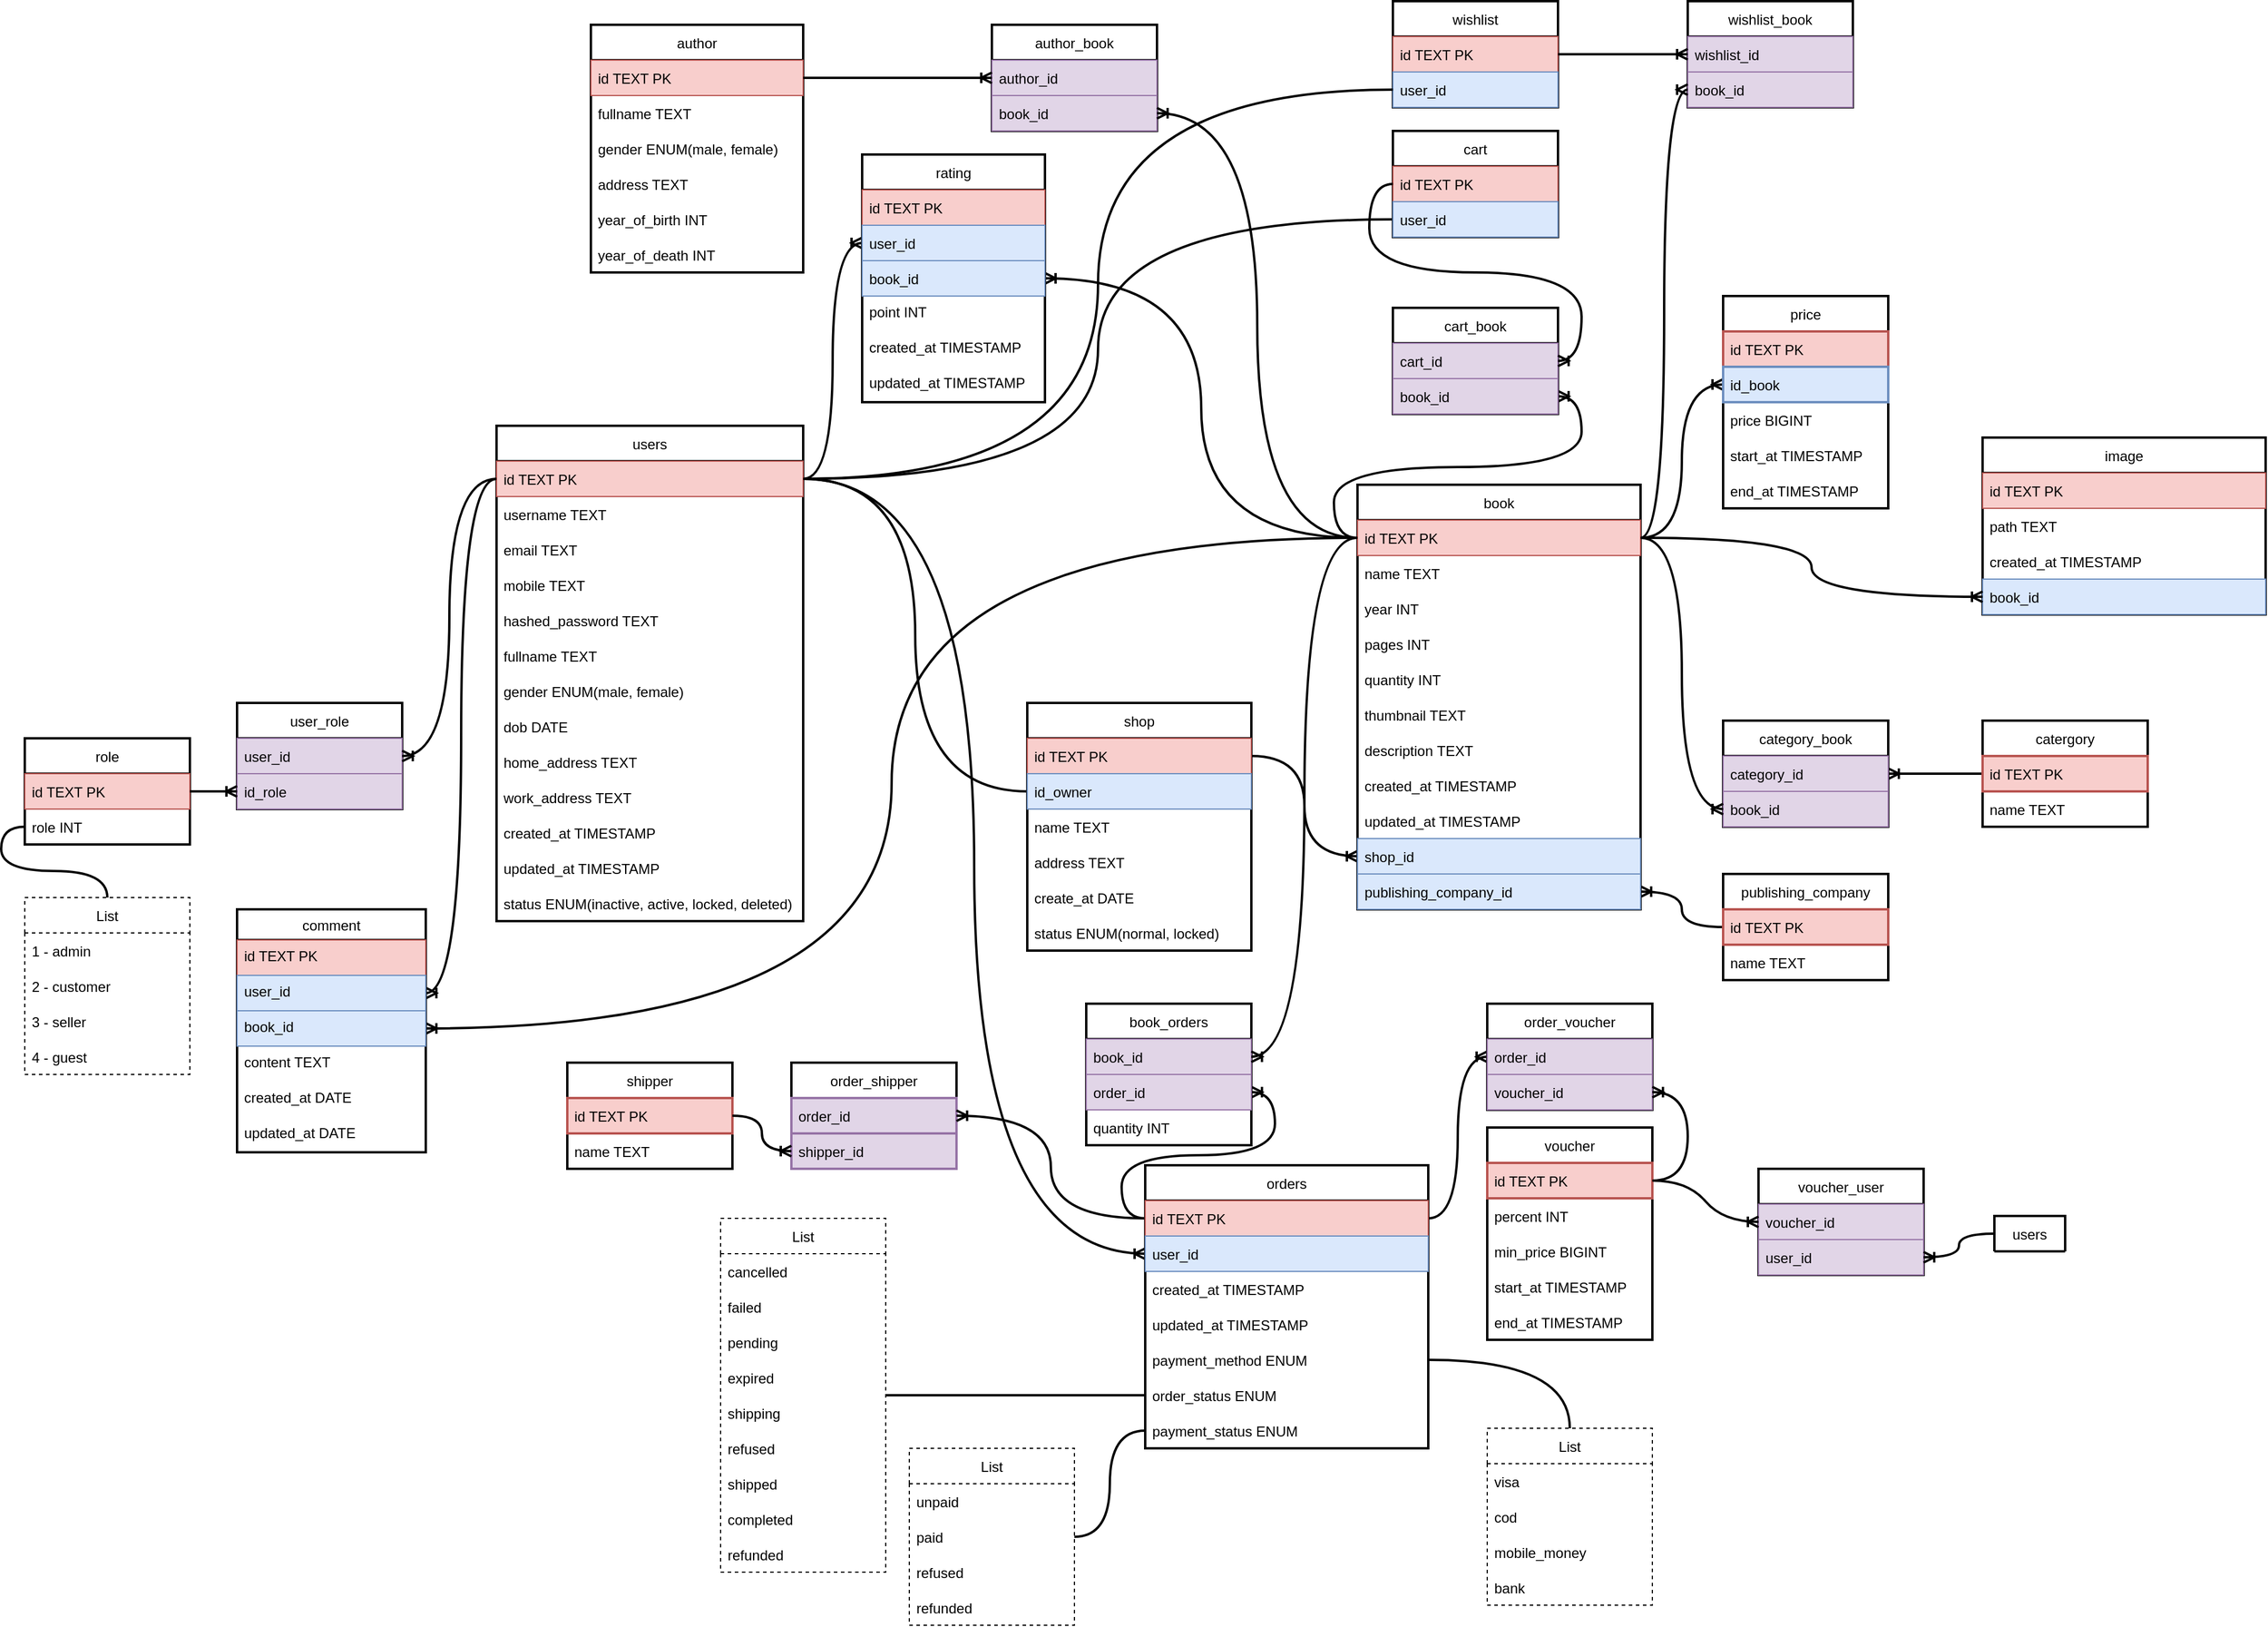 <mxfile version="20.2.3" type="device"><diagram name="Basic design" id="xeyDcXVGqgxg6_OX3Zuc"><mxGraphModel dx="2037" dy="1372" grid="1" gridSize="10" guides="1" tooltips="1" connect="1" arrows="1" fold="1" page="1" pageScale="1" pageWidth="1169" pageHeight="827" math="0" shadow="0"><root><mxCell id="nEqRXM4K_B35qjbwBhtW-0"/><mxCell id="nEqRXM4K_B35qjbwBhtW-1" parent="nEqRXM4K_B35qjbwBhtW-0"/><mxCell id="nEqRXM4K_B35qjbwBhtW-2" style="edgeStyle=orthogonalEdgeStyle;jumpStyle=gap;orthogonalLoop=1;jettySize=auto;html=1;endArrow=ERoneToMany;endFill=0;strokeWidth=2;curved=1;" parent="nEqRXM4K_B35qjbwBhtW-1" source="1F5qX5V7gjVEo8uUJHEB-17" target="6zn08B61Vg0nzKtM48cT-21" edge="1"><mxGeometry relative="1" as="geometry"/></mxCell><mxCell id="nEqRXM4K_B35qjbwBhtW-4" style="edgeStyle=orthogonalEdgeStyle;jumpStyle=gap;orthogonalLoop=1;jettySize=auto;html=1;startArrow=none;startFill=0;endArrow=ERoneToMany;endFill=0;strokeWidth=2;curved=1;" parent="nEqRXM4K_B35qjbwBhtW-1" source="6zn08B61Vg0nzKtM48cT-1" target="KAwrIpsStwVdhyeGT-Li-1" edge="1"><mxGeometry relative="1" as="geometry"><mxPoint x="1110" y="135" as="targetPoint"/></mxGeometry></mxCell><mxCell id="nEqRXM4K_B35qjbwBhtW-5" style="edgeStyle=orthogonalEdgeStyle;jumpStyle=gap;orthogonalLoop=1;jettySize=auto;html=1;startArrow=none;startFill=0;endArrow=ERoneToMany;endFill=0;strokeWidth=2;entryX=0;entryY=0.5;entryDx=0;entryDy=0;curved=1;" parent="nEqRXM4K_B35qjbwBhtW-1" source="1F5qX5V7gjVEo8uUJHEB-6" target="1F5qX5V7gjVEo8uUJHEB-2" edge="1"><mxGeometry relative="1" as="geometry"/></mxCell><mxCell id="nEqRXM4K_B35qjbwBhtW-7" style="edgeStyle=orthogonalEdgeStyle;jumpStyle=gap;orthogonalLoop=1;jettySize=auto;html=1;entryX=1;entryY=0.5;entryDx=0;entryDy=0;startArrow=none;startFill=0;endArrow=ERoneToMany;endFill=0;strokeWidth=2;curved=1;" parent="nEqRXM4K_B35qjbwBhtW-1" source="1F5qX5V7gjVEo8uUJHEB-17" target="Ak6aTrRuTv46hlEzET8n-7" edge="1"><mxGeometry relative="1" as="geometry"/></mxCell><mxCell id="nEqRXM4K_B35qjbwBhtW-13" style="edgeStyle=orthogonalEdgeStyle;jumpStyle=gap;orthogonalLoop=1;jettySize=auto;html=1;startArrow=none;startFill=0;endArrow=ERoneToMany;endFill=0;strokeWidth=2;curved=1;" parent="nEqRXM4K_B35qjbwBhtW-1" source="F9fl3s7LjYXuMkFzi0VZ-11" target="1F5qX5V7gjVEo8uUJHEB-22" edge="1"><mxGeometry relative="1" as="geometry"/></mxCell><mxCell id="nEqRXM4K_B35qjbwBhtW-17" style="edgeStyle=orthogonalEdgeStyle;jumpStyle=gap;orthogonalLoop=1;jettySize=auto;html=1;startArrow=none;startFill=0;endArrow=none;endFill=0;strokeWidth=2;entryX=0;entryY=0.5;entryDx=0;entryDy=0;curved=1;" parent="nEqRXM4K_B35qjbwBhtW-1" source="Ak6aTrRuTv46hlEzET8n-23" target="Ak6aTrRuTv46hlEzET8n-17" edge="1"><mxGeometry relative="1" as="geometry"/></mxCell><mxCell id="nEqRXM4K_B35qjbwBhtW-19" style="edgeStyle=orthogonalEdgeStyle;jumpStyle=gap;orthogonalLoop=1;jettySize=auto;html=1;startArrow=none;startFill=0;endArrow=ERoneToMany;endFill=0;strokeWidth=2;entryX=1;entryY=0.5;entryDx=0;entryDy=0;curved=1;" parent="nEqRXM4K_B35qjbwBhtW-1" source="Ak6aTrRuTv46hlEzET8n-23" target="etswnL12-gUDMefsylmT-19" edge="1"><mxGeometry relative="1" as="geometry"/></mxCell><mxCell id="nEqRXM4K_B35qjbwBhtW-20" style="edgeStyle=orthogonalEdgeStyle;jumpStyle=gap;orthogonalLoop=1;jettySize=auto;html=1;startArrow=none;startFill=0;endArrow=ERoneToMany;endFill=0;strokeWidth=2;curved=1;" parent="nEqRXM4K_B35qjbwBhtW-1" source="Ak6aTrRuTv46hlEzET8n-23" target="Ak6aTrRuTv46hlEzET8n-5" edge="1"><mxGeometry relative="1" as="geometry"/></mxCell><mxCell id="nEqRXM4K_B35qjbwBhtW-21" style="edgeStyle=orthogonalEdgeStyle;jumpStyle=gap;orthogonalLoop=1;jettySize=auto;html=1;startArrow=none;startFill=0;endArrow=ERoneToMany;endFill=0;strokeWidth=2;curved=1;" parent="nEqRXM4K_B35qjbwBhtW-1" source="Ak6aTrRuTv46hlEzET8n-23" target="1F5qX5V7gjVEo8uUJHEB-7" edge="1"><mxGeometry relative="1" as="geometry"/></mxCell><mxCell id="nEqRXM4K_B35qjbwBhtW-23" style="edgeStyle=orthogonalEdgeStyle;jumpStyle=gap;orthogonalLoop=1;jettySize=auto;html=1;startArrow=none;startFill=0;endArrow=none;endFill=0;strokeWidth=2;entryX=0.5;entryY=0;entryDx=0;entryDy=0;curved=1;" parent="nEqRXM4K_B35qjbwBhtW-1" source="etswnL12-gUDMefsylmT-15" target="nEqRXM4K_B35qjbwBhtW-36" edge="1"><mxGeometry relative="1" as="geometry"><mxPoint x="-134" y="319" as="sourcePoint"/></mxGeometry></mxCell><mxCell id="nEqRXM4K_B35qjbwBhtW-25" style="edgeStyle=orthogonalEdgeStyle;jumpStyle=gap;orthogonalLoop=1;jettySize=auto;html=1;startArrow=none;startFill=0;endArrow=none;endFill=0;strokeWidth=2;curved=1;" parent="nEqRXM4K_B35qjbwBhtW-1" source="Ak6aTrRuTv46hlEzET8n-12" target="Ak6aTrRuTv46hlEzET8n-23" edge="1"><mxGeometry relative="1" as="geometry"/></mxCell><mxCell id="nEqRXM4K_B35qjbwBhtW-26" style="edgeStyle=orthogonalEdgeStyle;jumpStyle=gap;orthogonalLoop=1;jettySize=auto;html=1;startArrow=none;startFill=0;endArrow=ERoneToMany;endFill=0;strokeWidth=2;exitX=1;exitY=0.5;exitDx=0;exitDy=0;curved=1;" parent="nEqRXM4K_B35qjbwBhtW-1" source="Ak6aTrRuTv46hlEzET8n-10" target="1F5qX5V7gjVEo8uUJHEB-20" edge="1"><mxGeometry relative="1" as="geometry"><mxPoint x="510" y="280" as="targetPoint"/></mxGeometry></mxCell><mxCell id="nEqRXM4K_B35qjbwBhtW-29" style="edgeStyle=orthogonalEdgeStyle;jumpStyle=gap;orthogonalLoop=1;jettySize=auto;html=1;startArrow=ERoneToMany;startFill=0;endArrow=none;endFill=0;strokeWidth=2;exitX=1;exitY=0.5;exitDx=0;exitDy=0;curved=1;" parent="nEqRXM4K_B35qjbwBhtW-1" source="etswnL12-gUDMefsylmT-20" target="1F5qX5V7gjVEo8uUJHEB-17" edge="1"><mxGeometry relative="1" as="geometry"><mxPoint x="240" y="618" as="sourcePoint"/></mxGeometry></mxCell><mxCell id="nEqRXM4K_B35qjbwBhtW-31" style="edgeStyle=orthogonalEdgeStyle;jumpStyle=gap;orthogonalLoop=1;jettySize=auto;html=1;startArrow=none;startFill=0;endArrow=ERoneToMany;endFill=0;strokeWidth=2;curved=1;" parent="nEqRXM4K_B35qjbwBhtW-1" source="1F5qX5V7gjVEo8uUJHEB-17" target="6zn08B61Vg0nzKtM48cT-13" edge="1"><mxGeometry relative="1" as="geometry"><mxPoint x="580" y="316" as="sourcePoint"/></mxGeometry></mxCell><mxCell id="nEqRXM4K_B35qjbwBhtW-34" style="edgeStyle=orthogonalEdgeStyle;jumpStyle=gap;orthogonalLoop=1;jettySize=auto;html=1;startArrow=none;startFill=0;endArrow=ERoneToMany;endFill=0;strokeWidth=2;curved=1;" parent="nEqRXM4K_B35qjbwBhtW-1" source="1F5qX5V7gjVEo8uUJHEB-6" target="1F5qX5V7gjVEo8uUJHEB-30" edge="1"><mxGeometry relative="1" as="geometry"/></mxCell><mxCell id="nEqRXM4K_B35qjbwBhtW-36" value="List" style="swimlane;fontStyle=0;childLayout=stackLayout;horizontal=1;startSize=30;horizontalStack=0;resizeParent=1;resizeParentMax=0;resizeLast=0;collapsible=1;marginBottom=0;dashed=1;strokeWidth=1;fillColor=none;" parent="nEqRXM4K_B35qjbwBhtW-1" vertex="1"><mxGeometry x="-420" y="420" width="140" height="150" as="geometry"/></mxCell><mxCell id="nEqRXM4K_B35qjbwBhtW-38" value="1 - admin" style="text;strokeColor=none;fillColor=none;align=left;verticalAlign=middle;spacingLeft=4;spacingRight=4;overflow=hidden;points=[[0,0.5],[1,0.5]];portConstraint=eastwest;rotatable=0;dashed=1;" parent="nEqRXM4K_B35qjbwBhtW-36" vertex="1"><mxGeometry y="30" width="140" height="30" as="geometry"/></mxCell><mxCell id="nEqRXM4K_B35qjbwBhtW-37" value="2 - customer" style="text;strokeColor=none;fillColor=none;align=left;verticalAlign=middle;spacingLeft=4;spacingRight=4;overflow=hidden;points=[[0,0.5],[1,0.5]];portConstraint=eastwest;rotatable=0;dashed=1;" parent="nEqRXM4K_B35qjbwBhtW-36" vertex="1"><mxGeometry y="60" width="140" height="30" as="geometry"/></mxCell><mxCell id="nEqRXM4K_B35qjbwBhtW-40" value="3 - seller" style="text;strokeColor=none;fillColor=none;align=left;verticalAlign=middle;spacingLeft=4;spacingRight=4;overflow=hidden;points=[[0,0.5],[1,0.5]];portConstraint=eastwest;rotatable=0;dashed=1;" parent="nEqRXM4K_B35qjbwBhtW-36" vertex="1"><mxGeometry y="90" width="140" height="30" as="geometry"/></mxCell><mxCell id="U6_woB-MPLlVjReqZd-a-0" value="4 - guest" style="text;strokeColor=none;fillColor=none;align=left;verticalAlign=middle;spacingLeft=4;spacingRight=4;overflow=hidden;points=[[0,0.5],[1,0.5]];portConstraint=eastwest;rotatable=0;dashed=1;" parent="nEqRXM4K_B35qjbwBhtW-36" vertex="1"><mxGeometry y="120" width="140" height="30" as="geometry"/></mxCell><mxCell id="etswnL12-gUDMefsylmT-13" value="role" style="swimlane;fontStyle=0;childLayout=stackLayout;horizontal=1;startSize=30;horizontalStack=0;resizeParent=1;resizeParentMax=0;resizeLast=0;collapsible=1;marginBottom=0;strokeWidth=2;" parent="nEqRXM4K_B35qjbwBhtW-1" vertex="1"><mxGeometry x="-420" y="285" width="140" height="90" as="geometry"/></mxCell><mxCell id="etswnL12-gUDMefsylmT-14" value="id TEXT PK" style="text;strokeColor=#b85450;fillColor=#f8cecc;align=left;verticalAlign=middle;spacingLeft=4;spacingRight=4;overflow=hidden;points=[[0,0.5],[1,0.5]];portConstraint=eastwest;rotatable=0;labelBackgroundColor=none;" parent="etswnL12-gUDMefsylmT-13" vertex="1"><mxGeometry y="30" width="140" height="30" as="geometry"/></mxCell><mxCell id="etswnL12-gUDMefsylmT-15" value="role INT" style="text;strokeColor=none;fillColor=none;align=left;verticalAlign=middle;spacingLeft=4;spacingRight=4;overflow=hidden;points=[[0,0.5],[1,0.5]];portConstraint=eastwest;rotatable=0;" parent="etswnL12-gUDMefsylmT-13" vertex="1"><mxGeometry y="60" width="140" height="30" as="geometry"/></mxCell><mxCell id="etswnL12-gUDMefsylmT-17" value="comment" style="swimlane;fontStyle=0;childLayout=stackLayout;horizontal=1;startSize=26;horizontalStack=0;resizeParent=1;resizeParentMax=0;resizeLast=0;collapsible=1;marginBottom=0;align=center;fontSize=12;strokeWidth=2;" parent="nEqRXM4K_B35qjbwBhtW-1" vertex="1"><mxGeometry x="-240" y="430" width="160" height="206" as="geometry"/></mxCell><mxCell id="etswnL12-gUDMefsylmT-18" value="id TEXT PK" style="text;strokeColor=#b85450;fillColor=#f8cecc;spacingLeft=4;spacingRight=4;overflow=hidden;rotatable=0;points=[[0,0.5],[1,0.5]];portConstraint=eastwest;fontSize=12;" parent="etswnL12-gUDMefsylmT-17" vertex="1"><mxGeometry y="26" width="160" height="30" as="geometry"/></mxCell><mxCell id="etswnL12-gUDMefsylmT-19" value="user_id" style="text;strokeColor=#6c8ebf;fillColor=#dae8fc;spacingLeft=4;spacingRight=4;overflow=hidden;rotatable=0;points=[[0,0.5],[1,0.5]];portConstraint=eastwest;fontSize=12;" parent="etswnL12-gUDMefsylmT-17" vertex="1"><mxGeometry y="56" width="160" height="30" as="geometry"/></mxCell><mxCell id="etswnL12-gUDMefsylmT-20" value="book_id" style="text;strokeColor=#6c8ebf;fillColor=#dae8fc;spacingLeft=4;spacingRight=4;overflow=hidden;rotatable=0;points=[[0,0.5],[1,0.5]];portConstraint=eastwest;fontSize=12;" parent="etswnL12-gUDMefsylmT-17" vertex="1"><mxGeometry y="86" width="160" height="30" as="geometry"/></mxCell><mxCell id="Ak6aTrRuTv46hlEzET8n-0" value="content TEXT" style="text;strokeColor=none;fillColor=none;spacingLeft=4;spacingRight=4;overflow=hidden;rotatable=0;points=[[0,0.5],[1,0.5]];portConstraint=eastwest;fontSize=12;" parent="etswnL12-gUDMefsylmT-17" vertex="1"><mxGeometry y="116" width="160" height="30" as="geometry"/></mxCell><mxCell id="YOmFspAC-7Cphk4QJXRo-0" value="created_at DATE" style="text;strokeColor=none;fillColor=none;spacingLeft=4;spacingRight=4;overflow=hidden;rotatable=0;points=[[0,0.5],[1,0.5]];portConstraint=eastwest;fontSize=12;" parent="etswnL12-gUDMefsylmT-17" vertex="1"><mxGeometry y="146" width="160" height="30" as="geometry"/></mxCell><mxCell id="U6_woB-MPLlVjReqZd-a-1" value="updated_at DATE" style="text;strokeColor=none;fillColor=none;spacingLeft=4;spacingRight=4;overflow=hidden;rotatable=0;points=[[0,0.5],[1,0.5]];portConstraint=eastwest;fontSize=12;" parent="etswnL12-gUDMefsylmT-17" vertex="1"><mxGeometry y="176" width="160" height="30" as="geometry"/></mxCell><mxCell id="Ak6aTrRuTv46hlEzET8n-2" value="rating" style="swimlane;fontStyle=0;childLayout=stackLayout;horizontal=1;startSize=30;horizontalStack=0;resizeParent=1;resizeParentMax=0;resizeLast=0;collapsible=1;marginBottom=0;labelBackgroundColor=none;strokeWidth=2;treeFolding=0;swimlaneLine=1;" parent="nEqRXM4K_B35qjbwBhtW-1" vertex="1"><mxGeometry x="290" y="-210" width="155" height="210" as="geometry"><mxRectangle x="110" y="630" width="50" height="30" as="alternateBounds"/></mxGeometry></mxCell><mxCell id="Ak6aTrRuTv46hlEzET8n-4" value="id TEXT PK" style="text;strokeColor=#b85450;fillColor=#f8cecc;align=left;verticalAlign=middle;spacingLeft=4;spacingRight=4;overflow=hidden;points=[[0,0.5],[1,0.5]];portConstraint=eastwest;rotatable=0;labelBackgroundColor=none;" parent="Ak6aTrRuTv46hlEzET8n-2" vertex="1"><mxGeometry y="30" width="155" height="30" as="geometry"/></mxCell><mxCell id="Ak6aTrRuTv46hlEzET8n-5" value="user_id" style="text;strokeColor=#6c8ebf;fillColor=#dae8fc;align=left;verticalAlign=middle;spacingLeft=4;spacingRight=4;overflow=hidden;points=[[0,0.5],[1,0.5]];portConstraint=eastwest;rotatable=0;labelBackgroundColor=none;" parent="Ak6aTrRuTv46hlEzET8n-2" vertex="1"><mxGeometry y="60" width="155" height="30" as="geometry"/></mxCell><mxCell id="Ak6aTrRuTv46hlEzET8n-7" value="book_id" style="text;strokeColor=#6c8ebf;fillColor=#dae8fc;align=left;verticalAlign=middle;spacingLeft=4;spacingRight=4;overflow=hidden;points=[[0,0.5],[1,0.5]];portConstraint=eastwest;rotatable=0;labelBackgroundColor=none;" parent="Ak6aTrRuTv46hlEzET8n-2" vertex="1"><mxGeometry y="90" width="155" height="30" as="geometry"/></mxCell><mxCell id="Ak6aTrRuTv46hlEzET8n-8" value="point INT" style="text;strokeColor=none;fillColor=none;spacingLeft=4;spacingRight=4;overflow=hidden;rotatable=0;points=[[0,0.5],[1,0.5]];portConstraint=eastwest;fontSize=12;" parent="Ak6aTrRuTv46hlEzET8n-2" vertex="1"><mxGeometry y="120" width="155" height="30" as="geometry"/></mxCell><mxCell id="YOmFspAC-7Cphk4QJXRo-1" value="created_at TIMESTAMP" style="text;strokeColor=none;fillColor=none;spacingLeft=4;spacingRight=4;overflow=hidden;rotatable=0;points=[[0,0.5],[1,0.5]];portConstraint=eastwest;fontSize=12;" parent="Ak6aTrRuTv46hlEzET8n-2" vertex="1"><mxGeometry y="150" width="155" height="30" as="geometry"/></mxCell><mxCell id="U6_woB-MPLlVjReqZd-a-3" value="updated_at TIMESTAMP" style="text;strokeColor=none;fillColor=none;spacingLeft=4;spacingRight=4;overflow=hidden;rotatable=0;points=[[0,0.5],[1,0.5]];portConstraint=eastwest;fontSize=12;" parent="Ak6aTrRuTv46hlEzET8n-2" vertex="1"><mxGeometry y="180" width="155" height="30" as="geometry"/></mxCell><mxCell id="Ak6aTrRuTv46hlEzET8n-9" value="shop" style="swimlane;fontStyle=0;childLayout=stackLayout;horizontal=1;startSize=30;horizontalStack=0;resizeParent=1;resizeParentMax=0;resizeLast=0;collapsible=1;marginBottom=0;labelBackgroundColor=none;strokeColor=default;strokeWidth=2;fillColor=none;" parent="nEqRXM4K_B35qjbwBhtW-1" vertex="1"><mxGeometry x="430" y="255" width="190" height="210" as="geometry"/></mxCell><mxCell id="Ak6aTrRuTv46hlEzET8n-10" value="id TEXT PK" style="text;strokeColor=#b85450;fillColor=#f8cecc;align=left;verticalAlign=middle;spacingLeft=4;spacingRight=4;overflow=hidden;points=[[0,0.5],[1,0.5]];portConstraint=eastwest;rotatable=0;labelBackgroundColor=none;" parent="Ak6aTrRuTv46hlEzET8n-9" vertex="1"><mxGeometry y="30" width="190" height="30" as="geometry"/></mxCell><mxCell id="Ak6aTrRuTv46hlEzET8n-12" value="id_owner" style="text;strokeColor=#6c8ebf;fillColor=#dae8fc;align=left;verticalAlign=middle;spacingLeft=4;spacingRight=4;overflow=hidden;points=[[0,0.5],[1,0.5]];portConstraint=eastwest;rotatable=0;labelBackgroundColor=none;" parent="Ak6aTrRuTv46hlEzET8n-9" vertex="1"><mxGeometry y="60" width="190" height="30" as="geometry"/></mxCell><mxCell id="Ak6aTrRuTv46hlEzET8n-11" value="name TEXT" style="text;strokeColor=none;fillColor=none;align=left;verticalAlign=middle;spacingLeft=4;spacingRight=4;overflow=hidden;points=[[0,0.5],[1,0.5]];portConstraint=eastwest;rotatable=0;labelBackgroundColor=none;" parent="Ak6aTrRuTv46hlEzET8n-9" vertex="1"><mxGeometry y="90" width="190" height="30" as="geometry"/></mxCell><mxCell id="n8fXf1P5-NHO7-f7hZzk-0" value="address TEXT" style="text;strokeColor=none;fillColor=none;align=left;verticalAlign=middle;spacingLeft=4;spacingRight=4;overflow=hidden;points=[[0,0.5],[1,0.5]];portConstraint=eastwest;rotatable=0;labelBackgroundColor=none;" parent="Ak6aTrRuTv46hlEzET8n-9" vertex="1"><mxGeometry y="120" width="190" height="30" as="geometry"/></mxCell><mxCell id="xlmNndLky2t6jd6LRRZP-0" value="create_at DATE" style="text;strokeColor=none;fillColor=none;align=left;verticalAlign=middle;spacingLeft=4;spacingRight=4;overflow=hidden;points=[[0,0.5],[1,0.5]];portConstraint=eastwest;rotatable=0;labelBackgroundColor=none;" parent="Ak6aTrRuTv46hlEzET8n-9" vertex="1"><mxGeometry y="150" width="190" height="30" as="geometry"/></mxCell><mxCell id="Ak6aTrRuTv46hlEzET8n-13" value="status ENUM(normal, locked)" style="text;strokeColor=none;fillColor=none;align=left;verticalAlign=middle;spacingLeft=4;spacingRight=4;overflow=hidden;points=[[0,0.5],[1,0.5]];portConstraint=eastwest;rotatable=0;labelBackgroundColor=none;" parent="Ak6aTrRuTv46hlEzET8n-9" vertex="1"><mxGeometry y="180" width="190" height="30" as="geometry"/></mxCell><mxCell id="Ak6aTrRuTv46hlEzET8n-14" value="cart" style="swimlane;fontStyle=0;childLayout=stackLayout;horizontal=1;startSize=30;horizontalStack=0;resizeParent=1;resizeParentMax=0;resizeLast=0;collapsible=1;marginBottom=0;labelBackgroundColor=none;strokeColor=default;strokeWidth=2;fillColor=none;" parent="nEqRXM4K_B35qjbwBhtW-1" vertex="1"><mxGeometry x="740" y="-230" width="140" height="90" as="geometry"/></mxCell><mxCell id="Ak6aTrRuTv46hlEzET8n-15" value="id TEXT PK" style="text;strokeColor=#b85450;fillColor=#f8cecc;align=left;verticalAlign=middle;spacingLeft=4;spacingRight=4;overflow=hidden;points=[[0,0.5],[1,0.5]];portConstraint=eastwest;rotatable=0;labelBackgroundColor=none;" parent="Ak6aTrRuTv46hlEzET8n-14" vertex="1"><mxGeometry y="30" width="140" height="30" as="geometry"/></mxCell><mxCell id="Ak6aTrRuTv46hlEzET8n-17" value="user_id" style="text;strokeColor=#6c8ebf;fillColor=#dae8fc;align=left;verticalAlign=middle;spacingLeft=4;spacingRight=4;overflow=hidden;points=[[0,0.5],[1,0.5]];portConstraint=eastwest;rotatable=0;labelBackgroundColor=none;" parent="Ak6aTrRuTv46hlEzET8n-14" vertex="1"><mxGeometry y="60" width="140" height="30" as="geometry"/></mxCell><mxCell id="Ak6aTrRuTv46hlEzET8n-22" value="users" style="swimlane;fontStyle=0;childLayout=stackLayout;horizontal=1;startSize=30;horizontalStack=0;resizeParent=1;resizeParentMax=0;resizeLast=0;collapsible=1;marginBottom=0;labelBackgroundColor=none;strokeWidth=2;swimlaneFillColor=none;" parent="nEqRXM4K_B35qjbwBhtW-1" vertex="1"><mxGeometry x="-20" y="20" width="260" height="420" as="geometry"/></mxCell><mxCell id="Ak6aTrRuTv46hlEzET8n-23" value="id TEXT PK" style="text;strokeColor=#b85450;fillColor=#f8cecc;align=left;verticalAlign=middle;spacingLeft=4;spacingRight=4;overflow=hidden;points=[[0,0.5],[1,0.5]];portConstraint=eastwest;rotatable=0;labelBackgroundColor=none;" parent="Ak6aTrRuTv46hlEzET8n-22" vertex="1"><mxGeometry y="30" width="260" height="30" as="geometry"/></mxCell><mxCell id="Ak6aTrRuTv46hlEzET8n-24" value="username TEXT" style="text;strokeColor=none;fillColor=none;align=left;verticalAlign=middle;spacingLeft=4;spacingRight=4;overflow=hidden;points=[[0,0.5],[1,0.5]];portConstraint=eastwest;rotatable=0;labelBackgroundColor=none;" parent="Ak6aTrRuTv46hlEzET8n-22" vertex="1"><mxGeometry y="60" width="260" height="30" as="geometry"/></mxCell><mxCell id="Ak6aTrRuTv46hlEzET8n-25" value="email TEXT" style="text;strokeColor=none;fillColor=none;align=left;verticalAlign=middle;spacingLeft=4;spacingRight=4;overflow=hidden;points=[[0,0.5],[1,0.5]];portConstraint=eastwest;rotatable=0;labelBackgroundColor=none;" parent="Ak6aTrRuTv46hlEzET8n-22" vertex="1"><mxGeometry y="90" width="260" height="30" as="geometry"/></mxCell><mxCell id="Ak6aTrRuTv46hlEzET8n-26" value="mobile TEXT" style="text;strokeColor=none;fillColor=none;align=left;verticalAlign=middle;spacingLeft=4;spacingRight=4;overflow=hidden;points=[[0,0.5],[1,0.5]];portConstraint=eastwest;rotatable=0;labelBackgroundColor=none;" parent="Ak6aTrRuTv46hlEzET8n-22" vertex="1"><mxGeometry y="120" width="260" height="30" as="geometry"/></mxCell><mxCell id="Ak6aTrRuTv46hlEzET8n-32" value="hashed_password TEXT" style="text;strokeColor=none;fillColor=none;align=left;verticalAlign=middle;spacingLeft=4;spacingRight=4;overflow=hidden;points=[[0,0.5],[1,0.5]];portConstraint=eastwest;rotatable=0;labelBackgroundColor=none;" parent="Ak6aTrRuTv46hlEzET8n-22" vertex="1"><mxGeometry y="150" width="260" height="30" as="geometry"/></mxCell><mxCell id="Ak6aTrRuTv46hlEzET8n-33" value="fullname TEXT" style="text;strokeColor=none;fillColor=none;align=left;verticalAlign=middle;spacingLeft=4;spacingRight=4;overflow=hidden;points=[[0,0.5],[1,0.5]];portConstraint=eastwest;rotatable=0;labelBackgroundColor=none;" parent="Ak6aTrRuTv46hlEzET8n-22" vertex="1"><mxGeometry y="180" width="260" height="30" as="geometry"/></mxCell><mxCell id="Ak6aTrRuTv46hlEzET8n-34" value="gender ENUM(male, female)" style="text;strokeColor=none;fillColor=none;align=left;verticalAlign=middle;spacingLeft=4;spacingRight=4;overflow=hidden;points=[[0,0.5],[1,0.5]];portConstraint=eastwest;rotatable=0;labelBackgroundColor=none;" parent="Ak6aTrRuTv46hlEzET8n-22" vertex="1"><mxGeometry y="210" width="260" height="30" as="geometry"/></mxCell><mxCell id="Ak6aTrRuTv46hlEzET8n-35" value="dob DATE" style="text;strokeColor=none;fillColor=none;align=left;verticalAlign=middle;spacingLeft=4;spacingRight=4;overflow=hidden;points=[[0,0.5],[1,0.5]];portConstraint=eastwest;rotatable=0;labelBackgroundColor=none;" parent="Ak6aTrRuTv46hlEzET8n-22" vertex="1"><mxGeometry y="240" width="260" height="30" as="geometry"/></mxCell><mxCell id="AybmDH8f2ct6ZBYGB1Py-0" value="home_address TEXT" style="text;strokeColor=none;fillColor=none;align=left;verticalAlign=middle;spacingLeft=4;spacingRight=4;overflow=hidden;points=[[0,0.5],[1,0.5]];portConstraint=eastwest;rotatable=0;labelBackgroundColor=none;" vertex="1" parent="Ak6aTrRuTv46hlEzET8n-22"><mxGeometry y="270" width="260" height="30" as="geometry"/></mxCell><mxCell id="AybmDH8f2ct6ZBYGB1Py-1" value="work_address TEXT" style="text;strokeColor=none;fillColor=none;align=left;verticalAlign=middle;spacingLeft=4;spacingRight=4;overflow=hidden;points=[[0,0.5],[1,0.5]];portConstraint=eastwest;rotatable=0;labelBackgroundColor=none;" vertex="1" parent="Ak6aTrRuTv46hlEzET8n-22"><mxGeometry y="300" width="260" height="30" as="geometry"/></mxCell><mxCell id="Ak6aTrRuTv46hlEzET8n-36" value="created_at TIMESTAMP" style="text;strokeColor=none;fillColor=none;align=left;verticalAlign=middle;spacingLeft=4;spacingRight=4;overflow=hidden;points=[[0,0.5],[1,0.5]];portConstraint=eastwest;rotatable=0;labelBackgroundColor=none;" parent="Ak6aTrRuTv46hlEzET8n-22" vertex="1"><mxGeometry y="330" width="260" height="30" as="geometry"/></mxCell><mxCell id="U6_woB-MPLlVjReqZd-a-2" value="updated_at TIMESTAMP" style="text;strokeColor=none;fillColor=none;align=left;verticalAlign=middle;spacingLeft=4;spacingRight=4;overflow=hidden;points=[[0,0.5],[1,0.5]];portConstraint=eastwest;rotatable=0;labelBackgroundColor=none;" parent="Ak6aTrRuTv46hlEzET8n-22" vertex="1"><mxGeometry y="360" width="260" height="30" as="geometry"/></mxCell><mxCell id="F9fl3s7LjYXuMkFzi0VZ-5" value="status ENUM(inactive, active, locked, deleted)" style="text;strokeColor=none;fillColor=none;align=left;verticalAlign=middle;spacingLeft=4;spacingRight=4;overflow=hidden;points=[[0,0.5],[1,0.5]];portConstraint=eastwest;rotatable=0;labelBackgroundColor=none;" parent="Ak6aTrRuTv46hlEzET8n-22" vertex="1"><mxGeometry y="390" width="260" height="30" as="geometry"/></mxCell><mxCell id="F9fl3s7LjYXuMkFzi0VZ-0" value="user_role" style="swimlane;fontStyle=0;childLayout=stackLayout;horizontal=1;startSize=30;horizontalStack=0;resizeParent=1;resizeParentMax=0;resizeLast=0;collapsible=1;marginBottom=0;strokeWidth=2;perimeterSpacing=1;" parent="nEqRXM4K_B35qjbwBhtW-1" vertex="1"><mxGeometry x="-240" y="255" width="140" height="90" as="geometry"/></mxCell><mxCell id="F9fl3s7LjYXuMkFzi0VZ-1" value="user_id" style="text;strokeColor=#9673a6;fillColor=#e1d5e7;align=left;verticalAlign=middle;spacingLeft=4;spacingRight=4;overflow=hidden;points=[[0,0.5],[1,0.5]];portConstraint=eastwest;rotatable=0;labelBackgroundColor=none;" parent="F9fl3s7LjYXuMkFzi0VZ-0" vertex="1"><mxGeometry y="30" width="140" height="30" as="geometry"/></mxCell><mxCell id="F9fl3s7LjYXuMkFzi0VZ-2" value="id_role" style="text;strokeColor=#9673a6;fillColor=#e1d5e7;align=left;verticalAlign=middle;spacingLeft=4;spacingRight=4;overflow=hidden;points=[[0,0.5],[1,0.5]];portConstraint=eastwest;rotatable=0;labelBackgroundColor=none;" parent="F9fl3s7LjYXuMkFzi0VZ-0" vertex="1"><mxGeometry y="60" width="140" height="30" as="geometry"/></mxCell><mxCell id="F9fl3s7LjYXuMkFzi0VZ-4" style="edgeStyle=orthogonalEdgeStyle;orthogonalLoop=1;jettySize=auto;html=1;startArrow=ERoneToMany;startFill=0;strokeWidth=2;endArrow=none;endFill=0;curved=1;" parent="nEqRXM4K_B35qjbwBhtW-1" source="F9fl3s7LjYXuMkFzi0VZ-1" target="Ak6aTrRuTv46hlEzET8n-23" edge="1"><mxGeometry relative="1" as="geometry"/></mxCell><mxCell id="nEqRXM4K_B35qjbwBhtW-18" style="edgeStyle=orthogonalEdgeStyle;jumpStyle=gap;orthogonalLoop=1;jettySize=auto;html=1;startArrow=none;startFill=0;endArrow=ERoneToMany;endFill=0;strokeWidth=2;entryX=0;entryY=0.5;entryDx=0;entryDy=0;curved=1;" parent="nEqRXM4K_B35qjbwBhtW-1" source="etswnL12-gUDMefsylmT-14" target="F9fl3s7LjYXuMkFzi0VZ-2" edge="1"><mxGeometry relative="1" as="geometry"><mxPoint x="20" y="304" as="sourcePoint"/></mxGeometry></mxCell><mxCell id="F9fl3s7LjYXuMkFzi0VZ-6" value="shipper" style="swimlane;fontStyle=0;childLayout=stackLayout;horizontal=1;startSize=30;horizontalStack=0;resizeParent=1;resizeParentMax=0;resizeLast=0;collapsible=1;marginBottom=0;strokeColor=default;strokeWidth=2;" parent="nEqRXM4K_B35qjbwBhtW-1" vertex="1"><mxGeometry x="40" y="560" width="140" height="90" as="geometry"/></mxCell><mxCell id="F9fl3s7LjYXuMkFzi0VZ-7" value="id TEXT PK" style="text;strokeColor=#b85450;fillColor=#f8cecc;align=left;verticalAlign=middle;spacingLeft=4;spacingRight=4;overflow=hidden;points=[[0,0.5],[1,0.5]];portConstraint=eastwest;rotatable=0;strokeWidth=2;" parent="F9fl3s7LjYXuMkFzi0VZ-6" vertex="1"><mxGeometry y="30" width="140" height="30" as="geometry"/></mxCell><mxCell id="F9fl3s7LjYXuMkFzi0VZ-8" value="name TEXT" style="text;strokeColor=none;fillColor=none;align=left;verticalAlign=middle;spacingLeft=4;spacingRight=4;overflow=hidden;points=[[0,0.5],[1,0.5]];portConstraint=eastwest;rotatable=0;strokeWidth=2;" parent="F9fl3s7LjYXuMkFzi0VZ-6" vertex="1"><mxGeometry y="60" width="140" height="30" as="geometry"/></mxCell><mxCell id="F9fl3s7LjYXuMkFzi0VZ-10" value="publishing_company" style="swimlane;fontStyle=0;childLayout=stackLayout;horizontal=1;startSize=30;horizontalStack=0;resizeParent=1;resizeParentMax=0;resizeLast=0;collapsible=1;marginBottom=0;strokeColor=default;strokeWidth=2;" parent="nEqRXM4K_B35qjbwBhtW-1" vertex="1"><mxGeometry x="1020" y="400" width="140" height="90" as="geometry"/></mxCell><mxCell id="F9fl3s7LjYXuMkFzi0VZ-11" value="id TEXT PK" style="text;strokeColor=#b85450;fillColor=#f8cecc;align=left;verticalAlign=middle;spacingLeft=4;spacingRight=4;overflow=hidden;points=[[0,0.5],[1,0.5]];portConstraint=eastwest;rotatable=0;strokeWidth=2;" parent="F9fl3s7LjYXuMkFzi0VZ-10" vertex="1"><mxGeometry y="30" width="140" height="30" as="geometry"/></mxCell><mxCell id="F9fl3s7LjYXuMkFzi0VZ-12" value="name TEXT" style="text;strokeColor=none;fillColor=none;align=left;verticalAlign=middle;spacingLeft=4;spacingRight=4;overflow=hidden;points=[[0,0.5],[1,0.5]];portConstraint=eastwest;rotatable=0;strokeWidth=2;" parent="F9fl3s7LjYXuMkFzi0VZ-10" vertex="1"><mxGeometry y="60" width="140" height="30" as="geometry"/></mxCell><mxCell id="6zn08B61Vg0nzKtM48cT-0" value="catergory" style="swimlane;fontStyle=0;childLayout=stackLayout;horizontal=1;startSize=30;horizontalStack=0;resizeParent=1;resizeParentMax=0;resizeLast=0;collapsible=1;marginBottom=0;strokeColor=default;strokeWidth=2;" parent="nEqRXM4K_B35qjbwBhtW-1" vertex="1"><mxGeometry x="1240" y="270" width="140" height="90" as="geometry"/></mxCell><mxCell id="6zn08B61Vg0nzKtM48cT-1" value="id TEXT PK" style="text;strokeColor=#b85450;fillColor=#f8cecc;align=left;verticalAlign=middle;spacingLeft=4;spacingRight=4;overflow=hidden;points=[[0,0.5],[1,0.5]];portConstraint=eastwest;rotatable=0;strokeWidth=2;" parent="6zn08B61Vg0nzKtM48cT-0" vertex="1"><mxGeometry y="30" width="140" height="30" as="geometry"/></mxCell><mxCell id="6zn08B61Vg0nzKtM48cT-2" value="name TEXT" style="text;strokeColor=none;fillColor=none;align=left;verticalAlign=middle;spacingLeft=4;spacingRight=4;overflow=hidden;points=[[0,0.5],[1,0.5]];portConstraint=eastwest;rotatable=0;strokeWidth=2;" parent="6zn08B61Vg0nzKtM48cT-0" vertex="1"><mxGeometry y="60" width="140" height="30" as="geometry"/></mxCell><mxCell id="6zn08B61Vg0nzKtM48cT-11" value="cart_book" style="swimlane;fontStyle=0;childLayout=stackLayout;horizontal=1;startSize=30;horizontalStack=0;resizeParent=1;resizeParentMax=0;resizeLast=0;collapsible=1;marginBottom=0;labelBackgroundColor=none;strokeWidth=2;" parent="nEqRXM4K_B35qjbwBhtW-1" vertex="1"><mxGeometry x="740" y="-80" width="140" height="90" as="geometry"/></mxCell><mxCell id="6zn08B61Vg0nzKtM48cT-12" value="cart_id" style="text;strokeColor=#9673a6;fillColor=#e1d5e7;align=left;verticalAlign=middle;spacingLeft=4;spacingRight=4;overflow=hidden;points=[[0,0.5],[1,0.5]];portConstraint=eastwest;rotatable=0;labelBackgroundColor=none;" parent="6zn08B61Vg0nzKtM48cT-11" vertex="1"><mxGeometry y="30" width="140" height="30" as="geometry"/></mxCell><mxCell id="6zn08B61Vg0nzKtM48cT-13" value="book_id" style="text;strokeColor=#9673a6;fillColor=#e1d5e7;align=left;verticalAlign=middle;spacingLeft=4;spacingRight=4;overflow=hidden;points=[[0,0.5],[1,0.5]];portConstraint=eastwest;rotatable=0;labelBackgroundColor=none;" parent="6zn08B61Vg0nzKtM48cT-11" vertex="1"><mxGeometry y="60" width="140" height="30" as="geometry"/></mxCell><mxCell id="6zn08B61Vg0nzKtM48cT-14" style="edgeStyle=orthogonalEdgeStyle;jumpStyle=gap;orthogonalLoop=1;jettySize=auto;html=1;startArrow=none;startFill=0;endArrow=ERoneToMany;endFill=0;strokeWidth=2;curved=1;" parent="nEqRXM4K_B35qjbwBhtW-1" source="Ak6aTrRuTv46hlEzET8n-15" target="6zn08B61Vg0nzKtM48cT-12" edge="1"><mxGeometry relative="1" as="geometry"><mxPoint x="812.5" y="243.04" as="targetPoint"/><mxPoint x="605" y="105" as="sourcePoint"/></mxGeometry></mxCell><mxCell id="6zn08B61Vg0nzKtM48cT-15" value="order_shipper" style="swimlane;fontStyle=0;childLayout=stackLayout;horizontal=1;startSize=30;horizontalStack=0;resizeParent=1;resizeParentMax=0;resizeLast=0;collapsible=1;marginBottom=0;strokeWidth=2;" parent="nEqRXM4K_B35qjbwBhtW-1" vertex="1"><mxGeometry x="230" y="560" width="140" height="90" as="geometry"/></mxCell><mxCell id="6zn08B61Vg0nzKtM48cT-16" value="order_id" style="text;strokeColor=#9673a6;fillColor=#e1d5e7;align=left;verticalAlign=middle;spacingLeft=4;spacingRight=4;overflow=hidden;points=[[0,0.5],[1,0.5]];portConstraint=eastwest;rotatable=0;strokeWidth=2;" parent="6zn08B61Vg0nzKtM48cT-15" vertex="1"><mxGeometry y="30" width="140" height="30" as="geometry"/></mxCell><mxCell id="6zn08B61Vg0nzKtM48cT-17" value="shipper_id" style="text;strokeColor=#9673a6;fillColor=#e1d5e7;align=left;verticalAlign=middle;spacingLeft=4;spacingRight=4;overflow=hidden;points=[[0,0.5],[1,0.5]];portConstraint=eastwest;rotatable=0;strokeWidth=2;" parent="6zn08B61Vg0nzKtM48cT-15" vertex="1"><mxGeometry y="60" width="140" height="30" as="geometry"/></mxCell><mxCell id="6zn08B61Vg0nzKtM48cT-18" style="edgeStyle=orthogonalEdgeStyle;jumpStyle=gap;orthogonalLoop=1;jettySize=auto;html=1;startArrow=none;startFill=0;endArrow=ERoneToMany;endFill=0;strokeWidth=2;curved=1;" parent="nEqRXM4K_B35qjbwBhtW-1" source="1F5qX5V7gjVEo8uUJHEB-6" target="6zn08B61Vg0nzKtM48cT-16" edge="1"><mxGeometry relative="1" as="geometry"><mxPoint x="670" y="600" as="sourcePoint"/><mxPoint x="820" y="837" as="targetPoint"/></mxGeometry></mxCell><mxCell id="6zn08B61Vg0nzKtM48cT-19" value="price" style="swimlane;fontStyle=0;childLayout=stackLayout;horizontal=1;startSize=30;horizontalStack=0;resizeParent=1;resizeParentMax=0;resizeLast=0;collapsible=1;marginBottom=0;strokeColor=default;strokeWidth=2;" parent="nEqRXM4K_B35qjbwBhtW-1" vertex="1"><mxGeometry x="1020" y="-90" width="140" height="180" as="geometry"/></mxCell><mxCell id="6zn08B61Vg0nzKtM48cT-20" value="id TEXT PK" style="text;strokeColor=#b85450;fillColor=#f8cecc;align=left;verticalAlign=middle;spacingLeft=4;spacingRight=4;overflow=hidden;points=[[0,0.5],[1,0.5]];portConstraint=eastwest;rotatable=0;strokeWidth=2;" parent="6zn08B61Vg0nzKtM48cT-19" vertex="1"><mxGeometry y="30" width="140" height="30" as="geometry"/></mxCell><mxCell id="6zn08B61Vg0nzKtM48cT-21" value="id_book" style="text;strokeColor=#6c8ebf;fillColor=#dae8fc;align=left;verticalAlign=middle;spacingLeft=4;spacingRight=4;overflow=hidden;points=[[0,0.5],[1,0.5]];portConstraint=eastwest;rotatable=0;strokeWidth=2;" parent="6zn08B61Vg0nzKtM48cT-19" vertex="1"><mxGeometry y="60" width="140" height="30" as="geometry"/></mxCell><mxCell id="6zn08B61Vg0nzKtM48cT-22" value="price BIGINT" style="text;strokeColor=none;fillColor=none;align=left;verticalAlign=middle;spacingLeft=4;spacingRight=4;overflow=hidden;points=[[0,0.5],[1,0.5]];portConstraint=eastwest;rotatable=0;strokeWidth=2;" parent="6zn08B61Vg0nzKtM48cT-19" vertex="1"><mxGeometry y="90" width="140" height="30" as="geometry"/></mxCell><mxCell id="6zn08B61Vg0nzKtM48cT-23" value="start_at TIMESTAMP" style="text;strokeColor=none;fillColor=none;align=left;verticalAlign=middle;spacingLeft=4;spacingRight=4;overflow=hidden;points=[[0,0.5],[1,0.5]];portConstraint=eastwest;rotatable=0;strokeWidth=2;" parent="6zn08B61Vg0nzKtM48cT-19" vertex="1"><mxGeometry y="120" width="140" height="30" as="geometry"/></mxCell><mxCell id="6zn08B61Vg0nzKtM48cT-24" value="end_at TIMESTAMP" style="text;strokeColor=none;fillColor=none;align=left;verticalAlign=middle;spacingLeft=4;spacingRight=4;overflow=hidden;points=[[0,0.5],[1,0.5]];portConstraint=eastwest;rotatable=0;strokeWidth=2;" parent="6zn08B61Vg0nzKtM48cT-19" vertex="1"><mxGeometry y="150" width="140" height="30" as="geometry"/></mxCell><mxCell id="O9kJegiY3QXJfehNuK7j-0" value="voucher" style="swimlane;fontStyle=0;childLayout=stackLayout;horizontal=1;startSize=30;horizontalStack=0;resizeParent=1;resizeParentMax=0;resizeLast=0;collapsible=1;marginBottom=0;strokeColor=default;strokeWidth=2;" parent="nEqRXM4K_B35qjbwBhtW-1" vertex="1"><mxGeometry x="820" y="615" width="140" height="180" as="geometry"/></mxCell><mxCell id="O9kJegiY3QXJfehNuK7j-1" value="id TEXT PK" style="text;strokeColor=#b85450;fillColor=#f8cecc;align=left;verticalAlign=middle;spacingLeft=4;spacingRight=4;overflow=hidden;points=[[0,0.5],[1,0.5]];portConstraint=eastwest;rotatable=0;strokeWidth=2;" parent="O9kJegiY3QXJfehNuK7j-0" vertex="1"><mxGeometry y="30" width="140" height="30" as="geometry"/></mxCell><mxCell id="O9kJegiY3QXJfehNuK7j-3" value="percent INT" style="text;strokeColor=none;fillColor=none;align=left;verticalAlign=middle;spacingLeft=4;spacingRight=4;overflow=hidden;points=[[0,0.5],[1,0.5]];portConstraint=eastwest;rotatable=0;strokeWidth=2;" parent="O9kJegiY3QXJfehNuK7j-0" vertex="1"><mxGeometry y="60" width="140" height="30" as="geometry"/></mxCell><mxCell id="1F5qX5V7gjVEo8uUJHEB-0" value="min_price BIGINT" style="text;strokeColor=none;fillColor=none;align=left;verticalAlign=middle;spacingLeft=4;spacingRight=4;overflow=hidden;points=[[0,0.5],[1,0.5]];portConstraint=eastwest;rotatable=0;strokeWidth=2;" parent="O9kJegiY3QXJfehNuK7j-0" vertex="1"><mxGeometry y="90" width="140" height="30" as="geometry"/></mxCell><mxCell id="O9kJegiY3QXJfehNuK7j-4" value="start_at TIMESTAMP" style="text;strokeColor=none;fillColor=none;align=left;verticalAlign=middle;spacingLeft=4;spacingRight=4;overflow=hidden;points=[[0,0.5],[1,0.5]];portConstraint=eastwest;rotatable=0;strokeWidth=2;" parent="O9kJegiY3QXJfehNuK7j-0" vertex="1"><mxGeometry y="120" width="140" height="30" as="geometry"/></mxCell><mxCell id="O9kJegiY3QXJfehNuK7j-5" value="end_at TIMESTAMP" style="text;strokeColor=none;fillColor=none;align=left;verticalAlign=middle;spacingLeft=4;spacingRight=4;overflow=hidden;points=[[0,0.5],[1,0.5]];portConstraint=eastwest;rotatable=0;strokeWidth=2;" parent="O9kJegiY3QXJfehNuK7j-0" vertex="1"><mxGeometry y="150" width="140" height="30" as="geometry"/></mxCell><mxCell id="1F5qX5V7gjVEo8uUJHEB-1" value="order_voucher" style="swimlane;fontStyle=0;childLayout=stackLayout;horizontal=1;startSize=30;horizontalStack=0;resizeParent=1;resizeParentMax=0;resizeLast=0;collapsible=1;marginBottom=0;strokeWidth=2;glass=0;shadow=0;rounded=0;" parent="nEqRXM4K_B35qjbwBhtW-1" vertex="1"><mxGeometry x="820" y="510" width="140" height="90" as="geometry"/></mxCell><mxCell id="1F5qX5V7gjVEo8uUJHEB-2" value="order_id" style="text;strokeColor=#9673a6;fillColor=#e1d5e7;align=left;verticalAlign=middle;spacingLeft=4;spacingRight=4;overflow=hidden;points=[[0,0.5],[1,0.5]];portConstraint=eastwest;rotatable=0;" parent="1F5qX5V7gjVEo8uUJHEB-1" vertex="1"><mxGeometry y="30" width="140" height="30" as="geometry"/></mxCell><mxCell id="1F5qX5V7gjVEo8uUJHEB-3" value="voucher_id" style="text;strokeColor=#9673a6;fillColor=#e1d5e7;align=left;verticalAlign=middle;spacingLeft=4;spacingRight=4;overflow=hidden;points=[[0,0.5],[1,0.5]];portConstraint=eastwest;rotatable=0;" parent="1F5qX5V7gjVEo8uUJHEB-1" vertex="1"><mxGeometry y="60" width="140" height="30" as="geometry"/></mxCell><mxCell id="1F5qX5V7gjVEo8uUJHEB-4" style="jumpStyle=gap;orthogonalLoop=1;jettySize=auto;html=1;startArrow=none;startFill=0;endArrow=ERoneToMany;endFill=0;strokeWidth=2;entryX=1;entryY=0.5;entryDx=0;entryDy=0;edgeStyle=entityRelationEdgeStyle;elbow=vertical;curved=1;" parent="nEqRXM4K_B35qjbwBhtW-1" source="O9kJegiY3QXJfehNuK7j-1" target="1F5qX5V7gjVEo8uUJHEB-3" edge="1"><mxGeometry relative="1" as="geometry"><mxPoint x="900" y="515" as="sourcePoint"/><mxPoint x="670" y="567.5" as="targetPoint"/></mxGeometry></mxCell><mxCell id="nEqRXM4K_B35qjbwBhtW-6" style="edgeStyle=orthogonalEdgeStyle;jumpStyle=gap;orthogonalLoop=1;jettySize=auto;html=1;startArrow=none;startFill=0;endArrow=ERoneToMany;endFill=0;strokeWidth=2;curved=1;" parent="nEqRXM4K_B35qjbwBhtW-1" source="F9fl3s7LjYXuMkFzi0VZ-7" target="6zn08B61Vg0nzKtM48cT-17" edge="1"><mxGeometry relative="1" as="geometry"><mxPoint x="-100" y="785" as="sourcePoint"/></mxGeometry></mxCell><mxCell id="1F5qX5V7gjVEo8uUJHEB-5" value="orders" style="swimlane;fontStyle=0;childLayout=stackLayout;horizontal=1;startSize=30;horizontalStack=0;resizeParent=1;resizeParentMax=0;resizeLast=0;collapsible=1;marginBottom=0;strokeWidth=2;" parent="nEqRXM4K_B35qjbwBhtW-1" vertex="1"><mxGeometry x="530" y="647" width="240" height="240" as="geometry"/></mxCell><mxCell id="1F5qX5V7gjVEo8uUJHEB-6" value="id TEXT PK" style="text;strokeColor=#b85450;fillColor=#f8cecc;align=left;verticalAlign=middle;spacingLeft=4;spacingRight=4;overflow=hidden;points=[[0,0.5],[1,0.5]];portConstraint=eastwest;rotatable=0;" parent="1F5qX5V7gjVEo8uUJHEB-5" vertex="1"><mxGeometry y="30" width="240" height="30" as="geometry"/></mxCell><mxCell id="1F5qX5V7gjVEo8uUJHEB-7" value="user_id" style="text;strokeColor=#6c8ebf;fillColor=#dae8fc;align=left;verticalAlign=middle;spacingLeft=4;spacingRight=4;overflow=hidden;points=[[0,0.5],[1,0.5]];portConstraint=eastwest;rotatable=0;" parent="1F5qX5V7gjVEo8uUJHEB-5" vertex="1"><mxGeometry y="60" width="240" height="30" as="geometry"/></mxCell><mxCell id="1F5qX5V7gjVEo8uUJHEB-8" value="created_at TIMESTAMP" style="text;strokeColor=none;fillColor=none;align=left;verticalAlign=middle;spacingLeft=4;spacingRight=4;overflow=hidden;points=[[0,0.5],[1,0.5]];portConstraint=eastwest;rotatable=0;" parent="1F5qX5V7gjVEo8uUJHEB-5" vertex="1"><mxGeometry y="90" width="240" height="30" as="geometry"/></mxCell><mxCell id="U6_woB-MPLlVjReqZd-a-55" value="updated_at TIMESTAMP" style="text;strokeColor=none;fillColor=none;align=left;verticalAlign=middle;spacingLeft=4;spacingRight=4;overflow=hidden;points=[[0,0.5],[1,0.5]];portConstraint=eastwest;rotatable=0;" parent="1F5qX5V7gjVEo8uUJHEB-5" vertex="1"><mxGeometry y="120" width="240" height="30" as="geometry"/></mxCell><mxCell id="1F5qX5V7gjVEo8uUJHEB-13" value="payment_method ENUM" style="text;strokeColor=none;fillColor=none;align=left;verticalAlign=middle;spacingLeft=4;spacingRight=4;overflow=hidden;points=[[0,0.5],[1,0.5]];portConstraint=eastwest;rotatable=0;" parent="1F5qX5V7gjVEo8uUJHEB-5" vertex="1"><mxGeometry y="150" width="240" height="30" as="geometry"/></mxCell><mxCell id="1F5qX5V7gjVEo8uUJHEB-14" value="order_status ENUM" style="text;strokeColor=none;fillColor=none;align=left;verticalAlign=middle;spacingLeft=4;spacingRight=4;overflow=hidden;points=[[0,0.5],[1,0.5]];portConstraint=eastwest;rotatable=0;" parent="1F5qX5V7gjVEo8uUJHEB-5" vertex="1"><mxGeometry y="180" width="240" height="30" as="geometry"/></mxCell><mxCell id="U6_woB-MPLlVjReqZd-a-56" value="payment_status ENUM" style="text;strokeColor=none;fillColor=none;align=left;verticalAlign=middle;spacingLeft=4;spacingRight=4;overflow=hidden;points=[[0,0.5],[1,0.5]];portConstraint=eastwest;rotatable=0;" parent="1F5qX5V7gjVEo8uUJHEB-5" vertex="1"><mxGeometry y="210" width="240" height="30" as="geometry"/></mxCell><mxCell id="1F5qX5V7gjVEo8uUJHEB-16" value="book" style="swimlane;fontStyle=0;childLayout=stackLayout;horizontal=1;startSize=30;horizontalStack=0;resizeParent=1;resizeParentMax=0;resizeLast=0;collapsible=1;marginBottom=0;strokeWidth=2;" parent="nEqRXM4K_B35qjbwBhtW-1" vertex="1"><mxGeometry x="710" y="70" width="240" height="360" as="geometry"/></mxCell><mxCell id="1F5qX5V7gjVEo8uUJHEB-17" value="id TEXT PK" style="text;strokeColor=#b85450;fillColor=#f8cecc;align=left;verticalAlign=middle;spacingLeft=4;spacingRight=4;overflow=hidden;points=[[0,0.5],[1,0.5]];portConstraint=eastwest;rotatable=0;" parent="1F5qX5V7gjVEo8uUJHEB-16" vertex="1"><mxGeometry y="30" width="240" height="30" as="geometry"/></mxCell><mxCell id="1F5qX5V7gjVEo8uUJHEB-19" value="name TEXT" style="text;strokeColor=none;fillColor=none;align=left;verticalAlign=middle;spacingLeft=4;spacingRight=4;overflow=hidden;points=[[0,0.5],[1,0.5]];portConstraint=eastwest;rotatable=0;" parent="1F5qX5V7gjVEo8uUJHEB-16" vertex="1"><mxGeometry y="60" width="240" height="30" as="geometry"/></mxCell><mxCell id="U6_woB-MPLlVjReqZd-a-15" value="year INT" style="text;strokeColor=none;fillColor=none;align=left;verticalAlign=middle;spacingLeft=4;spacingRight=4;overflow=hidden;points=[[0,0.5],[1,0.5]];portConstraint=eastwest;rotatable=0;" parent="1F5qX5V7gjVEo8uUJHEB-16" vertex="1"><mxGeometry y="90" width="240" height="30" as="geometry"/></mxCell><mxCell id="U6_woB-MPLlVjReqZd-a-16" value="pages INT" style="text;strokeColor=none;fillColor=none;align=left;verticalAlign=middle;spacingLeft=4;spacingRight=4;overflow=hidden;points=[[0,0.5],[1,0.5]];portConstraint=eastwest;rotatable=0;" parent="1F5qX5V7gjVEo8uUJHEB-16" vertex="1"><mxGeometry y="120" width="240" height="30" as="geometry"/></mxCell><mxCell id="U6_woB-MPLlVjReqZd-a-17" value="quantity INT" style="text;strokeColor=none;fillColor=none;align=left;verticalAlign=middle;spacingLeft=4;spacingRight=4;overflow=hidden;points=[[0,0.5],[1,0.5]];portConstraint=eastwest;rotatable=0;" parent="1F5qX5V7gjVEo8uUJHEB-16" vertex="1"><mxGeometry y="150" width="240" height="30" as="geometry"/></mxCell><mxCell id="08jo5XCab6qjwvVP8MeU-0" value="thumbnail TEXT" style="text;strokeColor=none;fillColor=none;align=left;verticalAlign=middle;spacingLeft=4;spacingRight=4;overflow=hidden;points=[[0,0.5],[1,0.5]];portConstraint=eastwest;rotatable=0;" parent="1F5qX5V7gjVEo8uUJHEB-16" vertex="1"><mxGeometry y="180" width="240" height="30" as="geometry"/></mxCell><mxCell id="O6WqvsmOxyzLWaKmLhXY-0" value="description TEXT" style="text;strokeColor=none;fillColor=none;align=left;verticalAlign=middle;spacingLeft=4;spacingRight=4;overflow=hidden;points=[[0,0.5],[1,0.5]];portConstraint=eastwest;rotatable=0;" parent="1F5qX5V7gjVEo8uUJHEB-16" vertex="1"><mxGeometry y="210" width="240" height="30" as="geometry"/></mxCell><mxCell id="U6_woB-MPLlVjReqZd-a-18" value="created_at TIMESTAMP" style="text;strokeColor=none;fillColor=none;align=left;verticalAlign=middle;spacingLeft=4;spacingRight=4;overflow=hidden;points=[[0,0.5],[1,0.5]];portConstraint=eastwest;rotatable=0;" parent="1F5qX5V7gjVEo8uUJHEB-16" vertex="1"><mxGeometry y="240" width="240" height="30" as="geometry"/></mxCell><mxCell id="U6_woB-MPLlVjReqZd-a-19" value="updated_at TIMESTAMP" style="text;strokeColor=none;fillColor=none;align=left;verticalAlign=middle;spacingLeft=4;spacingRight=4;overflow=hidden;points=[[0,0.5],[1,0.5]];portConstraint=eastwest;rotatable=0;" parent="1F5qX5V7gjVEo8uUJHEB-16" vertex="1"><mxGeometry y="270" width="240" height="30" as="geometry"/></mxCell><mxCell id="1F5qX5V7gjVEo8uUJHEB-20" value="shop_id" style="text;strokeColor=#6c8ebf;fillColor=#dae8fc;align=left;verticalAlign=middle;spacingLeft=4;spacingRight=4;overflow=hidden;points=[[0,0.5],[1,0.5]];portConstraint=eastwest;rotatable=0;" parent="1F5qX5V7gjVEo8uUJHEB-16" vertex="1"><mxGeometry y="300" width="240" height="30" as="geometry"/></mxCell><mxCell id="1F5qX5V7gjVEo8uUJHEB-22" value="publishing_company_id" style="text;strokeColor=#6c8ebf;fillColor=#dae8fc;align=left;verticalAlign=middle;spacingLeft=4;spacingRight=4;overflow=hidden;points=[[0,0.5],[1,0.5]];portConstraint=eastwest;rotatable=0;" parent="1F5qX5V7gjVEo8uUJHEB-16" vertex="1"><mxGeometry y="330" width="240" height="30" as="geometry"/></mxCell><mxCell id="1F5qX5V7gjVEo8uUJHEB-28" value="book_orders" style="swimlane;fontStyle=0;childLayout=stackLayout;horizontal=1;startSize=30;horizontalStack=0;resizeParent=1;resizeParentMax=0;resizeLast=0;collapsible=1;marginBottom=0;strokeWidth=2;glass=0;shadow=0;rounded=0;" parent="nEqRXM4K_B35qjbwBhtW-1" vertex="1"><mxGeometry x="480" y="510" width="140" height="120" as="geometry"/></mxCell><mxCell id="1F5qX5V7gjVEo8uUJHEB-29" value="book_id" style="text;strokeColor=#9673a6;fillColor=#e1d5e7;align=left;verticalAlign=middle;spacingLeft=4;spacingRight=4;overflow=hidden;points=[[0,0.5],[1,0.5]];portConstraint=eastwest;rotatable=0;" parent="1F5qX5V7gjVEo8uUJHEB-28" vertex="1"><mxGeometry y="30" width="140" height="30" as="geometry"/></mxCell><mxCell id="1F5qX5V7gjVEo8uUJHEB-30" value="order_id" style="text;strokeColor=#9673a6;fillColor=#e1d5e7;align=left;verticalAlign=middle;spacingLeft=4;spacingRight=4;overflow=hidden;points=[[0,0.5],[1,0.5]];portConstraint=eastwest;rotatable=0;" parent="1F5qX5V7gjVEo8uUJHEB-28" vertex="1"><mxGeometry y="60" width="140" height="30" as="geometry"/></mxCell><mxCell id="91HgjTAFoSl9KCHUoLhs-0" value="quantity INT" style="text;align=left;verticalAlign=middle;spacingLeft=4;spacingRight=4;overflow=hidden;points=[[0,0.5],[1,0.5]];portConstraint=eastwest;rotatable=0;" parent="1F5qX5V7gjVEo8uUJHEB-28" vertex="1"><mxGeometry y="90" width="140" height="30" as="geometry"/></mxCell><mxCell id="1F5qX5V7gjVEo8uUJHEB-31" style="edgeStyle=orthogonalEdgeStyle;jumpStyle=gap;orthogonalLoop=1;jettySize=auto;html=1;startArrow=ERoneToMany;startFill=0;endArrow=none;endFill=0;strokeWidth=2;curved=1;" parent="nEqRXM4K_B35qjbwBhtW-1" source="1F5qX5V7gjVEo8uUJHEB-29" target="1F5qX5V7gjVEo8uUJHEB-17" edge="1"><mxGeometry relative="1" as="geometry"><mxPoint x="730" y="590" as="sourcePoint"/><mxPoint x="807.5" y="272.5" as="targetPoint"/></mxGeometry></mxCell><mxCell id="U6_woB-MPLlVjReqZd-a-4" value="image" style="swimlane;fontStyle=0;childLayout=stackLayout;horizontal=1;startSize=30;horizontalStack=0;resizeParent=1;resizeParentMax=0;resizeLast=0;collapsible=1;marginBottom=0;strokeWidth=2;" parent="nEqRXM4K_B35qjbwBhtW-1" vertex="1"><mxGeometry x="1240" y="30" width="240" height="150" as="geometry"/></mxCell><mxCell id="U6_woB-MPLlVjReqZd-a-5" value="id TEXT PK" style="text;strokeColor=#b85450;fillColor=#f8cecc;align=left;verticalAlign=middle;spacingLeft=4;spacingRight=4;overflow=hidden;points=[[0,0.5],[1,0.5]];portConstraint=eastwest;rotatable=0;" parent="U6_woB-MPLlVjReqZd-a-4" vertex="1"><mxGeometry y="30" width="240" height="30" as="geometry"/></mxCell><mxCell id="U6_woB-MPLlVjReqZd-a-6" value="path TEXT" style="text;strokeColor=none;fillColor=none;align=left;verticalAlign=middle;spacingLeft=4;spacingRight=4;overflow=hidden;points=[[0,0.5],[1,0.5]];portConstraint=eastwest;rotatable=0;" parent="U6_woB-MPLlVjReqZd-a-4" vertex="1"><mxGeometry y="60" width="240" height="30" as="geometry"/></mxCell><mxCell id="U6_woB-MPLlVjReqZd-a-13" value="created_at TIMESTAMP" style="text;strokeColor=none;fillColor=none;align=left;verticalAlign=middle;spacingLeft=4;spacingRight=4;overflow=hidden;points=[[0,0.5],[1,0.5]];portConstraint=eastwest;rotatable=0;" parent="U6_woB-MPLlVjReqZd-a-4" vertex="1"><mxGeometry y="90" width="240" height="30" as="geometry"/></mxCell><mxCell id="U6_woB-MPLlVjReqZd-a-12" value="book_id" style="text;strokeColor=#6c8ebf;fillColor=#dae8fc;align=left;verticalAlign=middle;spacingLeft=4;spacingRight=4;overflow=hidden;points=[[0,0.5],[1,0.5]];portConstraint=eastwest;rotatable=0;" parent="U6_woB-MPLlVjReqZd-a-4" vertex="1"><mxGeometry y="120" width="240" height="30" as="geometry"/></mxCell><mxCell id="U6_woB-MPLlVjReqZd-a-14" style="edgeStyle=orthogonalEdgeStyle;jumpStyle=gap;orthogonalLoop=1;jettySize=auto;html=1;endArrow=ERoneToMany;endFill=0;strokeWidth=2;curved=1;exitX=1;exitY=0.5;exitDx=0;exitDy=0;" parent="nEqRXM4K_B35qjbwBhtW-1" source="1F5qX5V7gjVEo8uUJHEB-17" target="U6_woB-MPLlVjReqZd-a-12" edge="1"><mxGeometry relative="1" as="geometry"><mxPoint x="930" y="285" as="sourcePoint"/><mxPoint x="990" y="95" as="targetPoint"/></mxGeometry></mxCell><mxCell id="U6_woB-MPLlVjReqZd-a-20" value="author" style="swimlane;fontStyle=0;childLayout=stackLayout;horizontal=1;startSize=30;horizontalStack=0;resizeParent=1;resizeParentMax=0;resizeLast=0;collapsible=1;marginBottom=0;labelBackgroundColor=none;strokeWidth=2;swimlaneFillColor=none;" parent="nEqRXM4K_B35qjbwBhtW-1" vertex="1"><mxGeometry x="60" y="-320" width="180" height="210" as="geometry"/></mxCell><mxCell id="U6_woB-MPLlVjReqZd-a-21" value="id TEXT PK" style="text;strokeColor=#b85450;fillColor=#f8cecc;align=left;verticalAlign=middle;spacingLeft=4;spacingRight=4;overflow=hidden;points=[[0,0.5],[1,0.5]];portConstraint=eastwest;rotatable=0;labelBackgroundColor=none;" parent="U6_woB-MPLlVjReqZd-a-20" vertex="1"><mxGeometry y="30" width="180" height="30" as="geometry"/></mxCell><mxCell id="U6_woB-MPLlVjReqZd-a-22" value="fullname TEXT" style="text;strokeColor=none;fillColor=none;align=left;verticalAlign=middle;spacingLeft=4;spacingRight=4;overflow=hidden;points=[[0,0.5],[1,0.5]];portConstraint=eastwest;rotatable=0;labelBackgroundColor=none;" parent="U6_woB-MPLlVjReqZd-a-20" vertex="1"><mxGeometry y="60" width="180" height="30" as="geometry"/></mxCell><mxCell id="U6_woB-MPLlVjReqZd-a-27" value="gender ENUM(male, female)" style="text;strokeColor=none;fillColor=none;align=left;verticalAlign=middle;spacingLeft=4;spacingRight=4;overflow=hidden;points=[[0,0.5],[1,0.5]];portConstraint=eastwest;rotatable=0;labelBackgroundColor=none;" parent="U6_woB-MPLlVjReqZd-a-20" vertex="1"><mxGeometry y="90" width="180" height="30" as="geometry"/></mxCell><mxCell id="U6_woB-MPLlVjReqZd-a-53" value="address TEXT" style="text;strokeColor=none;fillColor=none;align=left;verticalAlign=middle;spacingLeft=4;spacingRight=4;overflow=hidden;points=[[0,0.5],[1,0.5]];portConstraint=eastwest;rotatable=0;labelBackgroundColor=none;" parent="U6_woB-MPLlVjReqZd-a-20" vertex="1"><mxGeometry y="120" width="180" height="30" as="geometry"/></mxCell><mxCell id="U6_woB-MPLlVjReqZd-a-28" value="year_of_birth INT" style="text;strokeColor=none;fillColor=none;align=left;verticalAlign=middle;spacingLeft=4;spacingRight=4;overflow=hidden;points=[[0,0.5],[1,0.5]];portConstraint=eastwest;rotatable=0;labelBackgroundColor=none;" parent="U6_woB-MPLlVjReqZd-a-20" vertex="1"><mxGeometry y="150" width="180" height="30" as="geometry"/></mxCell><mxCell id="U6_woB-MPLlVjReqZd-a-30" value="year_of_death INT" style="text;strokeColor=none;fillColor=none;align=left;verticalAlign=middle;spacingLeft=4;spacingRight=4;overflow=hidden;points=[[0,0.5],[1,0.5]];portConstraint=eastwest;rotatable=0;labelBackgroundColor=none;" parent="U6_woB-MPLlVjReqZd-a-20" vertex="1"><mxGeometry y="180" width="180" height="30" as="geometry"/></mxCell><mxCell id="U6_woB-MPLlVjReqZd-a-32" value="author_book" style="swimlane;fontStyle=0;childLayout=stackLayout;horizontal=1;startSize=30;horizontalStack=0;resizeParent=1;resizeParentMax=0;resizeLast=0;collapsible=1;marginBottom=0;labelBackgroundColor=none;strokeWidth=2;" parent="nEqRXM4K_B35qjbwBhtW-1" vertex="1"><mxGeometry x="400" y="-320" width="140" height="90" as="geometry"/></mxCell><mxCell id="U6_woB-MPLlVjReqZd-a-33" value="author_id" style="text;strokeColor=#9673a6;fillColor=#e1d5e7;align=left;verticalAlign=middle;spacingLeft=4;spacingRight=4;overflow=hidden;points=[[0,0.5],[1,0.5]];portConstraint=eastwest;rotatable=0;labelBackgroundColor=none;" parent="U6_woB-MPLlVjReqZd-a-32" vertex="1"><mxGeometry y="30" width="140" height="30" as="geometry"/></mxCell><mxCell id="U6_woB-MPLlVjReqZd-a-34" value="book_id" style="text;strokeColor=#9673a6;fillColor=#e1d5e7;align=left;verticalAlign=middle;spacingLeft=4;spacingRight=4;overflow=hidden;points=[[0,0.5],[1,0.5]];portConstraint=eastwest;rotatable=0;labelBackgroundColor=none;" parent="U6_woB-MPLlVjReqZd-a-32" vertex="1"><mxGeometry y="60" width="140" height="30" as="geometry"/></mxCell><mxCell id="U6_woB-MPLlVjReqZd-a-35" style="edgeStyle=orthogonalEdgeStyle;jumpStyle=gap;orthogonalLoop=1;jettySize=auto;html=1;startArrow=none;startFill=0;endArrow=ERoneToMany;endFill=0;strokeWidth=2;curved=1;" parent="nEqRXM4K_B35qjbwBhtW-1" source="U6_woB-MPLlVjReqZd-a-21" target="U6_woB-MPLlVjReqZd-a-33" edge="1"><mxGeometry relative="1" as="geometry"><mxPoint x="470" y="-328" as="sourcePoint"/><mxPoint x="670" y="-498" as="targetPoint"/></mxGeometry></mxCell><mxCell id="U6_woB-MPLlVjReqZd-a-36" style="edgeStyle=orthogonalEdgeStyle;jumpStyle=gap;orthogonalLoop=1;jettySize=auto;html=1;startArrow=none;startFill=0;endArrow=ERoneToMany;endFill=0;strokeWidth=2;curved=1;" parent="nEqRXM4K_B35qjbwBhtW-1" source="1F5qX5V7gjVEo8uUJHEB-17" target="U6_woB-MPLlVjReqZd-a-34" edge="1"><mxGeometry relative="1" as="geometry"><mxPoint x="570" y="-330" as="sourcePoint"/><mxPoint x="610" y="-250" as="targetPoint"/></mxGeometry></mxCell><mxCell id="U6_woB-MPLlVjReqZd-a-37" value="wishlist" style="swimlane;fontStyle=0;childLayout=stackLayout;horizontal=1;startSize=30;horizontalStack=0;resizeParent=1;resizeParentMax=0;resizeLast=0;collapsible=1;marginBottom=0;labelBackgroundColor=none;strokeColor=default;strokeWidth=2;fillColor=none;" parent="nEqRXM4K_B35qjbwBhtW-1" vertex="1"><mxGeometry x="740" y="-340" width="140" height="90" as="geometry"/></mxCell><mxCell id="U6_woB-MPLlVjReqZd-a-38" value="id TEXT PK" style="text;strokeColor=#b85450;fillColor=#f8cecc;align=left;verticalAlign=middle;spacingLeft=4;spacingRight=4;overflow=hidden;points=[[0,0.5],[1,0.5]];portConstraint=eastwest;rotatable=0;labelBackgroundColor=none;" parent="U6_woB-MPLlVjReqZd-a-37" vertex="1"><mxGeometry y="30" width="140" height="30" as="geometry"/></mxCell><mxCell id="U6_woB-MPLlVjReqZd-a-39" value="user_id" style="text;strokeColor=#6c8ebf;fillColor=#dae8fc;align=left;verticalAlign=middle;spacingLeft=4;spacingRight=4;overflow=hidden;points=[[0,0.5],[1,0.5]];portConstraint=eastwest;rotatable=0;labelBackgroundColor=none;" parent="U6_woB-MPLlVjReqZd-a-37" vertex="1"><mxGeometry y="60" width="140" height="30" as="geometry"/></mxCell><mxCell id="U6_woB-MPLlVjReqZd-a-40" style="edgeStyle=orthogonalEdgeStyle;jumpStyle=gap;orthogonalLoop=1;jettySize=auto;html=1;startArrow=none;startFill=0;endArrow=none;endFill=0;strokeWidth=2;curved=1;" parent="nEqRXM4K_B35qjbwBhtW-1" source="Ak6aTrRuTv46hlEzET8n-23" target="U6_woB-MPLlVjReqZd-a-39" edge="1"><mxGeometry relative="1" as="geometry"><mxPoint x="260" y="85" as="sourcePoint"/><mxPoint x="750" y="-145" as="targetPoint"/></mxGeometry></mxCell><mxCell id="U6_woB-MPLlVjReqZd-a-41" value="wishlist_book" style="swimlane;fontStyle=0;childLayout=stackLayout;horizontal=1;startSize=30;horizontalStack=0;resizeParent=1;resizeParentMax=0;resizeLast=0;collapsible=1;marginBottom=0;labelBackgroundColor=none;strokeWidth=2;" parent="nEqRXM4K_B35qjbwBhtW-1" vertex="1"><mxGeometry x="990" y="-340" width="140" height="90" as="geometry"/></mxCell><mxCell id="U6_woB-MPLlVjReqZd-a-42" value="wishlist_id" style="text;strokeColor=#9673a6;fillColor=#e1d5e7;align=left;verticalAlign=middle;spacingLeft=4;spacingRight=4;overflow=hidden;points=[[0,0.5],[1,0.5]];portConstraint=eastwest;rotatable=0;labelBackgroundColor=none;" parent="U6_woB-MPLlVjReqZd-a-41" vertex="1"><mxGeometry y="30" width="140" height="30" as="geometry"/></mxCell><mxCell id="U6_woB-MPLlVjReqZd-a-43" value="book_id" style="text;strokeColor=#9673a6;fillColor=#e1d5e7;align=left;verticalAlign=middle;spacingLeft=4;spacingRight=4;overflow=hidden;points=[[0,0.5],[1,0.5]];portConstraint=eastwest;rotatable=0;labelBackgroundColor=none;" parent="U6_woB-MPLlVjReqZd-a-41" vertex="1"><mxGeometry y="60" width="140" height="30" as="geometry"/></mxCell><mxCell id="U6_woB-MPLlVjReqZd-a-44" style="edgeStyle=orthogonalEdgeStyle;jumpStyle=gap;orthogonalLoop=1;jettySize=auto;html=1;startArrow=none;startFill=0;endArrow=ERoneToMany;endFill=0;strokeWidth=2;curved=1;" parent="nEqRXM4K_B35qjbwBhtW-1" source="U6_woB-MPLlVjReqZd-a-38" target="U6_woB-MPLlVjReqZd-a-42" edge="1"><mxGeometry relative="1" as="geometry"><mxPoint x="890" y="-25" as="targetPoint"/><mxPoint x="750" y="-175" as="sourcePoint"/></mxGeometry></mxCell><mxCell id="U6_woB-MPLlVjReqZd-a-45" style="edgeStyle=orthogonalEdgeStyle;jumpStyle=gap;orthogonalLoop=1;jettySize=auto;html=1;startArrow=none;startFill=0;endArrow=ERoneToMany;endFill=0;strokeWidth=2;curved=1;" parent="nEqRXM4K_B35qjbwBhtW-1" source="1F5qX5V7gjVEo8uUJHEB-17" target="U6_woB-MPLlVjReqZd-a-43" edge="1"><mxGeometry relative="1" as="geometry"><mxPoint x="720" y="125" as="sourcePoint"/><mxPoint x="890" y="5" as="targetPoint"/></mxGeometry></mxCell><mxCell id="U6_woB-MPLlVjReqZd-a-57" value="List" style="swimlane;fontStyle=0;childLayout=stackLayout;horizontal=1;startSize=30;horizontalStack=0;resizeParent=1;resizeParentMax=0;resizeLast=0;collapsible=1;marginBottom=0;dashed=1;strokeWidth=1;fillColor=none;" parent="nEqRXM4K_B35qjbwBhtW-1" vertex="1"><mxGeometry x="170" y="692" width="140" height="300" as="geometry"/></mxCell><mxCell id="U6_woB-MPLlVjReqZd-a-58" value="cancelled" style="text;strokeColor=none;fillColor=none;align=left;verticalAlign=middle;spacingLeft=4;spacingRight=4;overflow=hidden;points=[[0,0.5],[1,0.5]];portConstraint=eastwest;rotatable=0;dashed=1;" parent="U6_woB-MPLlVjReqZd-a-57" vertex="1"><mxGeometry y="30" width="140" height="30" as="geometry"/></mxCell><mxCell id="U6_woB-MPLlVjReqZd-a-59" value="failed" style="text;strokeColor=none;fillColor=none;align=left;verticalAlign=middle;spacingLeft=4;spacingRight=4;overflow=hidden;points=[[0,0.5],[1,0.5]];portConstraint=eastwest;rotatable=0;dashed=1;" parent="U6_woB-MPLlVjReqZd-a-57" vertex="1"><mxGeometry y="60" width="140" height="30" as="geometry"/></mxCell><mxCell id="U6_woB-MPLlVjReqZd-a-60" value="pending" style="text;strokeColor=none;fillColor=none;align=left;verticalAlign=middle;spacingLeft=4;spacingRight=4;overflow=hidden;points=[[0,0.5],[1,0.5]];portConstraint=eastwest;rotatable=0;dashed=1;" parent="U6_woB-MPLlVjReqZd-a-57" vertex="1"><mxGeometry y="90" width="140" height="30" as="geometry"/></mxCell><mxCell id="U6_woB-MPLlVjReqZd-a-61" value="expired" style="text;strokeColor=none;fillColor=none;align=left;verticalAlign=middle;spacingLeft=4;spacingRight=4;overflow=hidden;points=[[0,0.5],[1,0.5]];portConstraint=eastwest;rotatable=0;dashed=1;" parent="U6_woB-MPLlVjReqZd-a-57" vertex="1"><mxGeometry y="120" width="140" height="30" as="geometry"/></mxCell><mxCell id="U6_woB-MPLlVjReqZd-a-62" value="shipping" style="text;strokeColor=none;fillColor=none;align=left;verticalAlign=middle;spacingLeft=4;spacingRight=4;overflow=hidden;points=[[0,0.5],[1,0.5]];portConstraint=eastwest;rotatable=0;dashed=1;" parent="U6_woB-MPLlVjReqZd-a-57" vertex="1"><mxGeometry y="150" width="140" height="30" as="geometry"/></mxCell><mxCell id="U6_woB-MPLlVjReqZd-a-63" value="refused" style="text;strokeColor=none;fillColor=none;align=left;verticalAlign=middle;spacingLeft=4;spacingRight=4;overflow=hidden;points=[[0,0.5],[1,0.5]];portConstraint=eastwest;rotatable=0;dashed=1;" parent="U6_woB-MPLlVjReqZd-a-57" vertex="1"><mxGeometry y="180" width="140" height="30" as="geometry"/></mxCell><mxCell id="U6_woB-MPLlVjReqZd-a-64" value="shipped" style="text;strokeColor=none;fillColor=none;align=left;verticalAlign=middle;spacingLeft=4;spacingRight=4;overflow=hidden;points=[[0,0.5],[1,0.5]];portConstraint=eastwest;rotatable=0;dashed=1;" parent="U6_woB-MPLlVjReqZd-a-57" vertex="1"><mxGeometry y="210" width="140" height="30" as="geometry"/></mxCell><mxCell id="U6_woB-MPLlVjReqZd-a-65" value="completed" style="text;strokeColor=none;fillColor=none;align=left;verticalAlign=middle;spacingLeft=4;spacingRight=4;overflow=hidden;points=[[0,0.5],[1,0.5]];portConstraint=eastwest;rotatable=0;dashed=1;" parent="U6_woB-MPLlVjReqZd-a-57" vertex="1"><mxGeometry y="240" width="140" height="30" as="geometry"/></mxCell><mxCell id="U6_woB-MPLlVjReqZd-a-66" value="refunded" style="text;strokeColor=none;fillColor=none;align=left;verticalAlign=middle;spacingLeft=4;spacingRight=4;overflow=hidden;points=[[0,0.5],[1,0.5]];portConstraint=eastwest;rotatable=0;dashed=1;" parent="U6_woB-MPLlVjReqZd-a-57" vertex="1"><mxGeometry y="270" width="140" height="30" as="geometry"/></mxCell><mxCell id="U6_woB-MPLlVjReqZd-a-67" value="List" style="swimlane;fontStyle=0;childLayout=stackLayout;horizontal=1;startSize=30;horizontalStack=0;resizeParent=1;resizeParentMax=0;resizeLast=0;collapsible=1;marginBottom=0;dashed=1;strokeWidth=1;fillColor=none;" parent="nEqRXM4K_B35qjbwBhtW-1" vertex="1"><mxGeometry x="330" y="887" width="140" height="150" as="geometry"/></mxCell><mxCell id="U6_woB-MPLlVjReqZd-a-74" value="unpaid" style="text;strokeColor=none;fillColor=none;align=left;verticalAlign=middle;spacingLeft=4;spacingRight=4;overflow=hidden;points=[[0,0.5],[1,0.5]];portConstraint=eastwest;rotatable=0;dashed=1;" parent="U6_woB-MPLlVjReqZd-a-67" vertex="1"><mxGeometry y="30" width="140" height="30" as="geometry"/></mxCell><mxCell id="U6_woB-MPLlVjReqZd-a-75" value="paid" style="text;strokeColor=none;fillColor=none;align=left;verticalAlign=middle;spacingLeft=4;spacingRight=4;overflow=hidden;points=[[0,0.5],[1,0.5]];portConstraint=eastwest;rotatable=0;dashed=1;" parent="U6_woB-MPLlVjReqZd-a-67" vertex="1"><mxGeometry y="60" width="140" height="30" as="geometry"/></mxCell><mxCell id="U6_woB-MPLlVjReqZd-a-76" value="refused" style="text;strokeColor=none;fillColor=none;align=left;verticalAlign=middle;spacingLeft=4;spacingRight=4;overflow=hidden;points=[[0,0.5],[1,0.5]];portConstraint=eastwest;rotatable=0;dashed=1;" parent="U6_woB-MPLlVjReqZd-a-67" vertex="1"><mxGeometry y="90" width="140" height="30" as="geometry"/></mxCell><mxCell id="U6_woB-MPLlVjReqZd-a-77" value="refunded" style="text;strokeColor=none;fillColor=none;align=left;verticalAlign=middle;spacingLeft=4;spacingRight=4;overflow=hidden;points=[[0,0.5],[1,0.5]];portConstraint=eastwest;rotatable=0;dashed=1;" parent="U6_woB-MPLlVjReqZd-a-67" vertex="1"><mxGeometry y="120" width="140" height="30" as="geometry"/></mxCell><mxCell id="U6_woB-MPLlVjReqZd-a-78" style="edgeStyle=orthogonalEdgeStyle;jumpStyle=gap;orthogonalLoop=1;jettySize=auto;html=1;startArrow=none;startFill=0;endArrow=none;endFill=0;strokeWidth=2;curved=1;" parent="nEqRXM4K_B35qjbwBhtW-1" source="U6_woB-MPLlVjReqZd-a-57" target="1F5qX5V7gjVEo8uUJHEB-14" edge="1"><mxGeometry relative="1" as="geometry"><mxPoint x="150" y="1070" as="sourcePoint"/><mxPoint x="500" y="940" as="targetPoint"/></mxGeometry></mxCell><mxCell id="U6_woB-MPLlVjReqZd-a-79" style="edgeStyle=orthogonalEdgeStyle;jumpStyle=gap;orthogonalLoop=1;jettySize=auto;html=1;startArrow=none;startFill=0;endArrow=none;endFill=0;strokeWidth=2;curved=1;" parent="nEqRXM4K_B35qjbwBhtW-1" source="U6_woB-MPLlVjReqZd-a-67" target="U6_woB-MPLlVjReqZd-a-56" edge="1"><mxGeometry relative="1" as="geometry"><mxPoint x="240" y="852" as="sourcePoint"/><mxPoint x="540" y="852" as="targetPoint"/></mxGeometry></mxCell><mxCell id="U6_woB-MPLlVjReqZd-a-81" value="voucher_user" style="swimlane;fontStyle=0;childLayout=stackLayout;horizontal=1;startSize=30;horizontalStack=0;resizeParent=1;resizeParentMax=0;resizeLast=0;collapsible=1;marginBottom=0;strokeColor=default;strokeWidth=2;" parent="nEqRXM4K_B35qjbwBhtW-1" vertex="1"><mxGeometry x="1050" y="650" width="140" height="90" as="geometry"/></mxCell><mxCell id="U6_woB-MPLlVjReqZd-a-87" value="voucher_id" style="text;strokeColor=#9673a6;fillColor=#e1d5e7;align=left;verticalAlign=middle;spacingLeft=4;spacingRight=4;overflow=hidden;points=[[0,0.5],[1,0.5]];portConstraint=eastwest;rotatable=0;" parent="U6_woB-MPLlVjReqZd-a-81" vertex="1"><mxGeometry y="30" width="140" height="30" as="geometry"/></mxCell><mxCell id="U6_woB-MPLlVjReqZd-a-88" value="user_id" style="text;strokeColor=#9673a6;fillColor=#e1d5e7;align=left;verticalAlign=middle;spacingLeft=4;spacingRight=4;overflow=hidden;points=[[0,0.5],[1,0.5]];portConstraint=eastwest;rotatable=0;" parent="U6_woB-MPLlVjReqZd-a-81" vertex="1"><mxGeometry y="60" width="140" height="30" as="geometry"/></mxCell><mxCell id="U6_woB-MPLlVjReqZd-a-89" style="jumpStyle=gap;orthogonalLoop=1;jettySize=auto;html=1;startArrow=none;startFill=0;endArrow=ERoneToMany;endFill=0;strokeWidth=2;edgeStyle=entityRelationEdgeStyle;elbow=vertical;curved=1;" parent="nEqRXM4K_B35qjbwBhtW-1" source="O9kJegiY3QXJfehNuK7j-1" target="U6_woB-MPLlVjReqZd-a-87" edge="1"><mxGeometry relative="1" as="geometry"><mxPoint x="970" y="702" as="sourcePoint"/><mxPoint x="970" y="595" as="targetPoint"/></mxGeometry></mxCell><mxCell id="U6_woB-MPLlVjReqZd-a-90" value="users" style="swimlane;fontStyle=0;childLayout=stackLayout;horizontal=1;startSize=30;horizontalStack=0;resizeParent=1;resizeParentMax=0;resizeLast=0;collapsible=1;marginBottom=0;labelBackgroundColor=none;strokeWidth=2;swimlaneFillColor=none;" parent="nEqRXM4K_B35qjbwBhtW-1" vertex="1" collapsed="1"><mxGeometry x="1250" y="690" width="60" height="30" as="geometry"><mxRectangle x="1250" y="690" width="180" height="70" as="alternateBounds"/></mxGeometry></mxCell><mxCell id="U6_woB-MPLlVjReqZd-a-102" style="jumpStyle=gap;orthogonalLoop=1;jettySize=auto;html=1;startArrow=none;startFill=0;endArrow=ERoneToMany;endFill=0;strokeWidth=2;edgeStyle=entityRelationEdgeStyle;elbow=vertical;curved=1;" parent="nEqRXM4K_B35qjbwBhtW-1" source="U6_woB-MPLlVjReqZd-a-90" target="U6_woB-MPLlVjReqZd-a-88" edge="1"><mxGeometry relative="1" as="geometry"><mxPoint x="970" y="702" as="sourcePoint"/><mxPoint x="1060" y="705" as="targetPoint"/></mxGeometry></mxCell><mxCell id="0pvKFeFfJnKJvO5LXH7s-0" value="List" style="swimlane;fontStyle=0;childLayout=stackLayout;horizontal=1;startSize=30;horizontalStack=0;resizeParent=1;resizeParentMax=0;resizeLast=0;collapsible=1;marginBottom=0;dashed=1;strokeWidth=1;fillColor=none;" parent="nEqRXM4K_B35qjbwBhtW-1" vertex="1"><mxGeometry x="820" y="870" width="140" height="150" as="geometry"/></mxCell><mxCell id="0pvKFeFfJnKJvO5LXH7s-1" value="visa" style="text;strokeColor=none;fillColor=none;align=left;verticalAlign=middle;spacingLeft=4;spacingRight=4;overflow=hidden;points=[[0,0.5],[1,0.5]];portConstraint=eastwest;rotatable=0;dashed=1;" parent="0pvKFeFfJnKJvO5LXH7s-0" vertex="1"><mxGeometry y="30" width="140" height="30" as="geometry"/></mxCell><mxCell id="0pvKFeFfJnKJvO5LXH7s-2" value="cod" style="text;strokeColor=none;fillColor=none;align=left;verticalAlign=middle;spacingLeft=4;spacingRight=4;overflow=hidden;points=[[0,0.5],[1,0.5]];portConstraint=eastwest;rotatable=0;dashed=1;" parent="0pvKFeFfJnKJvO5LXH7s-0" vertex="1"><mxGeometry y="60" width="140" height="30" as="geometry"/></mxCell><mxCell id="0pvKFeFfJnKJvO5LXH7s-3" value="mobile_money" style="text;strokeColor=none;fillColor=none;align=left;verticalAlign=middle;spacingLeft=4;spacingRight=4;overflow=hidden;points=[[0,0.5],[1,0.5]];portConstraint=eastwest;rotatable=0;dashed=1;" parent="0pvKFeFfJnKJvO5LXH7s-0" vertex="1"><mxGeometry y="90" width="140" height="30" as="geometry"/></mxCell><mxCell id="0pvKFeFfJnKJvO5LXH7s-4" value="bank" style="text;strokeColor=none;fillColor=none;align=left;verticalAlign=middle;spacingLeft=4;spacingRight=4;overflow=hidden;points=[[0,0.5],[1,0.5]];portConstraint=eastwest;rotatable=0;dashed=1;" parent="0pvKFeFfJnKJvO5LXH7s-0" vertex="1"><mxGeometry y="120" width="140" height="30" as="geometry"/></mxCell><mxCell id="0pvKFeFfJnKJvO5LXH7s-5" style="edgeStyle=orthogonalEdgeStyle;jumpStyle=gap;orthogonalLoop=1;jettySize=auto;html=1;startArrow=none;startFill=0;endArrow=none;endFill=0;strokeWidth=2;curved=1;" parent="nEqRXM4K_B35qjbwBhtW-1" source="1F5qX5V7gjVEo8uUJHEB-13" target="0pvKFeFfJnKJvO5LXH7s-0" edge="1"><mxGeometry relative="1" as="geometry"><mxPoint x="480" y="972" as="sourcePoint"/><mxPoint x="540" y="882" as="targetPoint"/></mxGeometry></mxCell><mxCell id="KAwrIpsStwVdhyeGT-Li-0" value="category_book" style="swimlane;fontStyle=0;childLayout=stackLayout;horizontal=1;startSize=30;horizontalStack=0;resizeParent=1;resizeParentMax=0;resizeLast=0;collapsible=1;marginBottom=0;labelBackgroundColor=none;strokeWidth=2;" parent="nEqRXM4K_B35qjbwBhtW-1" vertex="1"><mxGeometry x="1020" y="270" width="140" height="90" as="geometry"/></mxCell><mxCell id="KAwrIpsStwVdhyeGT-Li-1" value="category_id" style="text;strokeColor=#9673a6;fillColor=#e1d5e7;align=left;verticalAlign=middle;spacingLeft=4;spacingRight=4;overflow=hidden;points=[[0,0.5],[1,0.5]];portConstraint=eastwest;rotatable=0;labelBackgroundColor=none;" parent="KAwrIpsStwVdhyeGT-Li-0" vertex="1"><mxGeometry y="30" width="140" height="30" as="geometry"/></mxCell><mxCell id="KAwrIpsStwVdhyeGT-Li-2" value="book_id" style="text;strokeColor=#9673a6;fillColor=#e1d5e7;align=left;verticalAlign=middle;spacingLeft=4;spacingRight=4;overflow=hidden;points=[[0,0.5],[1,0.5]];portConstraint=eastwest;rotatable=0;labelBackgroundColor=none;" parent="KAwrIpsStwVdhyeGT-Li-0" vertex="1"><mxGeometry y="60" width="140" height="30" as="geometry"/></mxCell><mxCell id="KAwrIpsStwVdhyeGT-Li-3" style="edgeStyle=orthogonalEdgeStyle;jumpStyle=gap;orthogonalLoop=1;jettySize=auto;html=1;startArrow=none;startFill=0;endArrow=ERoneToMany;endFill=0;strokeWidth=2;curved=1;" parent="nEqRXM4K_B35qjbwBhtW-1" source="1F5qX5V7gjVEo8uUJHEB-17" target="KAwrIpsStwVdhyeGT-Li-2" edge="1"><mxGeometry relative="1" as="geometry"><mxPoint x="1160" y="235" as="targetPoint"/><mxPoint x="950" y="415" as="sourcePoint"/></mxGeometry></mxCell></root></mxGraphModel></diagram></mxfile>
